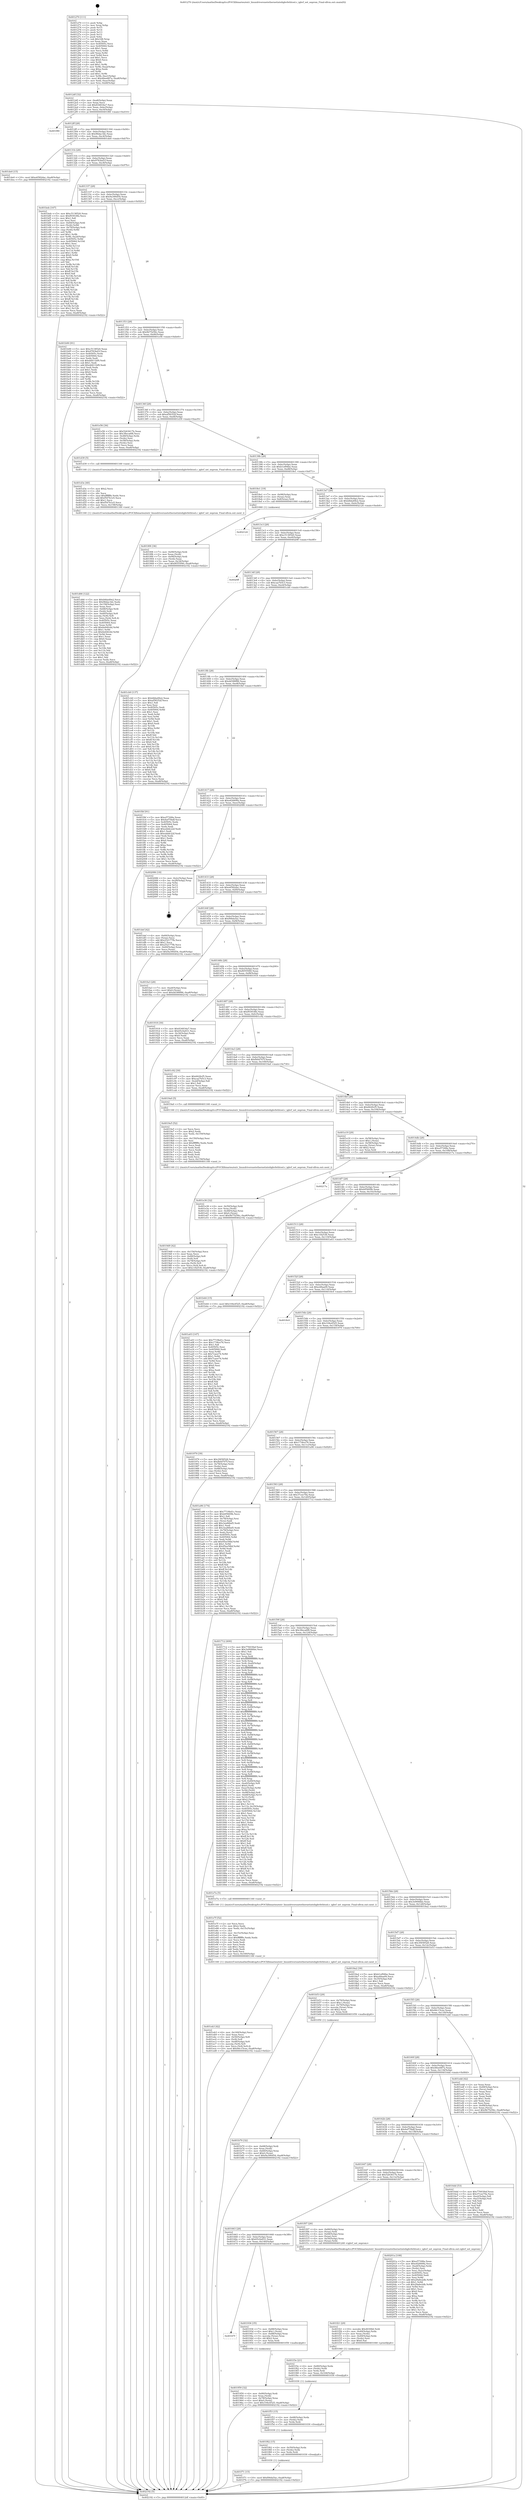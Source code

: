 digraph "0x401270" {
  label = "0x401270 (/mnt/c/Users/mathe/Desktop/tcc/POCII/binaries/extr_linuxdriversnetethernetinteligbvfethtool.c_igbvf_set_eeprom_Final-ollvm.out::main(0))"
  labelloc = "t"
  node[shape=record]

  Entry [label="",width=0.3,height=0.3,shape=circle,fillcolor=black,style=filled]
  "0x4012df" [label="{
     0x4012df [32]\l
     | [instrs]\l
     &nbsp;&nbsp;0x4012df \<+6\>: mov -0xa8(%rbp),%eax\l
     &nbsp;&nbsp;0x4012e5 \<+2\>: mov %eax,%ecx\l
     &nbsp;&nbsp;0x4012e7 \<+6\>: sub $0x834834a7,%ecx\l
     &nbsp;&nbsp;0x4012ed \<+6\>: mov %eax,-0xbc(%rbp)\l
     &nbsp;&nbsp;0x4012f3 \<+6\>: mov %ecx,-0xc0(%rbp)\l
     &nbsp;&nbsp;0x4012f9 \<+6\>: je 0000000000401f80 \<main+0xd10\>\l
  }"]
  "0x401f80" [label="{
     0x401f80\l
  }", style=dashed]
  "0x4012ff" [label="{
     0x4012ff [28]\l
     | [instrs]\l
     &nbsp;&nbsp;0x4012ff \<+5\>: jmp 0000000000401304 \<main+0x94\>\l
     &nbsp;&nbsp;0x401304 \<+6\>: mov -0xbc(%rbp),%eax\l
     &nbsp;&nbsp;0x40130a \<+5\>: sub $0x96dac3dc,%eax\l
     &nbsp;&nbsp;0x40130f \<+6\>: mov %eax,-0xc4(%rbp)\l
     &nbsp;&nbsp;0x401315 \<+6\>: je 0000000000401de0 \<main+0xb70\>\l
  }"]
  Exit [label="",width=0.3,height=0.3,shape=circle,fillcolor=black,style=filled,peripheries=2]
  "0x401de0" [label="{
     0x401de0 [15]\l
     | [instrs]\l
     &nbsp;&nbsp;0x401de0 \<+10\>: movl $0xe6582dac,-0xa8(%rbp)\l
     &nbsp;&nbsp;0x401dea \<+5\>: jmp 0000000000402192 \<main+0xf22\>\l
  }"]
  "0x40131b" [label="{
     0x40131b [28]\l
     | [instrs]\l
     &nbsp;&nbsp;0x40131b \<+5\>: jmp 0000000000401320 \<main+0xb0\>\l
     &nbsp;&nbsp;0x401320 \<+6\>: mov -0xbc(%rbp),%eax\l
     &nbsp;&nbsp;0x401326 \<+5\>: sub $0x9783bd1f,%eax\l
     &nbsp;&nbsp;0x40132b \<+6\>: mov %eax,-0xc8(%rbp)\l
     &nbsp;&nbsp;0x401331 \<+6\>: je 0000000000401beb \<main+0x97b\>\l
  }"]
  "0x401f71" [label="{
     0x401f71 [15]\l
     | [instrs]\l
     &nbsp;&nbsp;0x401f71 \<+10\>: movl $0xf06da5ac,-0xa8(%rbp)\l
     &nbsp;&nbsp;0x401f7b \<+5\>: jmp 0000000000402192 \<main+0xf22\>\l
  }"]
  "0x401beb" [label="{
     0x401beb [167]\l
     | [instrs]\l
     &nbsp;&nbsp;0x401beb \<+5\>: mov $0xc5138520,%eax\l
     &nbsp;&nbsp;0x401bf0 \<+5\>: mov $0xf93918fe,%ecx\l
     &nbsp;&nbsp;0x401bf5 \<+2\>: mov $0x1,%dl\l
     &nbsp;&nbsp;0x401bf7 \<+2\>: xor %esi,%esi\l
     &nbsp;&nbsp;0x401bf9 \<+4\>: mov -0x60(%rbp),%rdi\l
     &nbsp;&nbsp;0x401bfd \<+3\>: mov (%rdi),%r8d\l
     &nbsp;&nbsp;0x401c00 \<+4\>: mov -0x70(%rbp),%rdi\l
     &nbsp;&nbsp;0x401c04 \<+3\>: cmp (%rdi),%r8d\l
     &nbsp;&nbsp;0x401c07 \<+4\>: setl %r9b\l
     &nbsp;&nbsp;0x401c0b \<+4\>: and $0x1,%r9b\l
     &nbsp;&nbsp;0x401c0f \<+4\>: mov %r9b,-0x2d(%rbp)\l
     &nbsp;&nbsp;0x401c13 \<+8\>: mov 0x40505c,%r8d\l
     &nbsp;&nbsp;0x401c1b \<+8\>: mov 0x405064,%r10d\l
     &nbsp;&nbsp;0x401c23 \<+3\>: sub $0x1,%esi\l
     &nbsp;&nbsp;0x401c26 \<+3\>: mov %r8d,%r11d\l
     &nbsp;&nbsp;0x401c29 \<+3\>: add %esi,%r11d\l
     &nbsp;&nbsp;0x401c2c \<+4\>: imul %r11d,%r8d\l
     &nbsp;&nbsp;0x401c30 \<+4\>: and $0x1,%r8d\l
     &nbsp;&nbsp;0x401c34 \<+4\>: cmp $0x0,%r8d\l
     &nbsp;&nbsp;0x401c38 \<+4\>: sete %r9b\l
     &nbsp;&nbsp;0x401c3c \<+4\>: cmp $0xa,%r10d\l
     &nbsp;&nbsp;0x401c40 \<+3\>: setl %bl\l
     &nbsp;&nbsp;0x401c43 \<+3\>: mov %r9b,%r14b\l
     &nbsp;&nbsp;0x401c46 \<+4\>: xor $0xff,%r14b\l
     &nbsp;&nbsp;0x401c4a \<+3\>: mov %bl,%r15b\l
     &nbsp;&nbsp;0x401c4d \<+4\>: xor $0xff,%r15b\l
     &nbsp;&nbsp;0x401c51 \<+3\>: xor $0x0,%dl\l
     &nbsp;&nbsp;0x401c54 \<+3\>: mov %r14b,%r12b\l
     &nbsp;&nbsp;0x401c57 \<+4\>: and $0x0,%r12b\l
     &nbsp;&nbsp;0x401c5b \<+3\>: and %dl,%r9b\l
     &nbsp;&nbsp;0x401c5e \<+3\>: mov %r15b,%r13b\l
     &nbsp;&nbsp;0x401c61 \<+4\>: and $0x0,%r13b\l
     &nbsp;&nbsp;0x401c65 \<+2\>: and %dl,%bl\l
     &nbsp;&nbsp;0x401c67 \<+3\>: or %r9b,%r12b\l
     &nbsp;&nbsp;0x401c6a \<+3\>: or %bl,%r13b\l
     &nbsp;&nbsp;0x401c6d \<+3\>: xor %r13b,%r12b\l
     &nbsp;&nbsp;0x401c70 \<+3\>: or %r15b,%r14b\l
     &nbsp;&nbsp;0x401c73 \<+4\>: xor $0xff,%r14b\l
     &nbsp;&nbsp;0x401c77 \<+3\>: or $0x0,%dl\l
     &nbsp;&nbsp;0x401c7a \<+3\>: and %dl,%r14b\l
     &nbsp;&nbsp;0x401c7d \<+3\>: or %r14b,%r12b\l
     &nbsp;&nbsp;0x401c80 \<+4\>: test $0x1,%r12b\l
     &nbsp;&nbsp;0x401c84 \<+3\>: cmovne %ecx,%eax\l
     &nbsp;&nbsp;0x401c87 \<+6\>: mov %eax,-0xa8(%rbp)\l
     &nbsp;&nbsp;0x401c8d \<+5\>: jmp 0000000000402192 \<main+0xf22\>\l
  }"]
  "0x401337" [label="{
     0x401337 [28]\l
     | [instrs]\l
     &nbsp;&nbsp;0x401337 \<+5\>: jmp 000000000040133c \<main+0xcc\>\l
     &nbsp;&nbsp;0x40133c \<+6\>: mov -0xbc(%rbp),%eax\l
     &nbsp;&nbsp;0x401342 \<+5\>: sub $0x9a390d54,%eax\l
     &nbsp;&nbsp;0x401347 \<+6\>: mov %eax,-0xcc(%rbp)\l
     &nbsp;&nbsp;0x40134d \<+6\>: je 0000000000401b90 \<main+0x920\>\l
  }"]
  "0x401f62" [label="{
     0x401f62 [15]\l
     | [instrs]\l
     &nbsp;&nbsp;0x401f62 \<+4\>: mov -0x50(%rbp),%rdx\l
     &nbsp;&nbsp;0x401f66 \<+3\>: mov (%rdx),%rdx\l
     &nbsp;&nbsp;0x401f69 \<+3\>: mov %rdx,%rdi\l
     &nbsp;&nbsp;0x401f6c \<+5\>: call 0000000000401030 \<free@plt\>\l
     | [calls]\l
     &nbsp;&nbsp;0x401030 \{1\} (unknown)\l
  }"]
  "0x401b90" [label="{
     0x401b90 [91]\l
     | [instrs]\l
     &nbsp;&nbsp;0x401b90 \<+5\>: mov $0xc5138520,%eax\l
     &nbsp;&nbsp;0x401b95 \<+5\>: mov $0x9783bd1f,%ecx\l
     &nbsp;&nbsp;0x401b9a \<+7\>: mov 0x40505c,%edx\l
     &nbsp;&nbsp;0x401ba1 \<+7\>: mov 0x405064,%esi\l
     &nbsp;&nbsp;0x401ba8 \<+2\>: mov %edx,%edi\l
     &nbsp;&nbsp;0x401baa \<+6\>: sub $0xdd411bf9,%edi\l
     &nbsp;&nbsp;0x401bb0 \<+3\>: sub $0x1,%edi\l
     &nbsp;&nbsp;0x401bb3 \<+6\>: add $0xdd411bf9,%edi\l
     &nbsp;&nbsp;0x401bb9 \<+3\>: imul %edi,%edx\l
     &nbsp;&nbsp;0x401bbc \<+3\>: and $0x1,%edx\l
     &nbsp;&nbsp;0x401bbf \<+3\>: cmp $0x0,%edx\l
     &nbsp;&nbsp;0x401bc2 \<+4\>: sete %r8b\l
     &nbsp;&nbsp;0x401bc6 \<+3\>: cmp $0xa,%esi\l
     &nbsp;&nbsp;0x401bc9 \<+4\>: setl %r9b\l
     &nbsp;&nbsp;0x401bcd \<+3\>: mov %r8b,%r10b\l
     &nbsp;&nbsp;0x401bd0 \<+3\>: and %r9b,%r10b\l
     &nbsp;&nbsp;0x401bd3 \<+3\>: xor %r9b,%r8b\l
     &nbsp;&nbsp;0x401bd6 \<+3\>: or %r8b,%r10b\l
     &nbsp;&nbsp;0x401bd9 \<+4\>: test $0x1,%r10b\l
     &nbsp;&nbsp;0x401bdd \<+3\>: cmovne %ecx,%eax\l
     &nbsp;&nbsp;0x401be0 \<+6\>: mov %eax,-0xa8(%rbp)\l
     &nbsp;&nbsp;0x401be6 \<+5\>: jmp 0000000000402192 \<main+0xf22\>\l
  }"]
  "0x401353" [label="{
     0x401353 [28]\l
     | [instrs]\l
     &nbsp;&nbsp;0x401353 \<+5\>: jmp 0000000000401358 \<main+0xe8\>\l
     &nbsp;&nbsp;0x401358 \<+6\>: mov -0xbc(%rbp),%eax\l
     &nbsp;&nbsp;0x40135e \<+5\>: sub $0x9b75256c,%eax\l
     &nbsp;&nbsp;0x401363 \<+6\>: mov %eax,-0xd0(%rbp)\l
     &nbsp;&nbsp;0x401369 \<+6\>: je 0000000000401e56 \<main+0xbe6\>\l
  }"]
  "0x401f53" [label="{
     0x401f53 [15]\l
     | [instrs]\l
     &nbsp;&nbsp;0x401f53 \<+4\>: mov -0x68(%rbp),%rdx\l
     &nbsp;&nbsp;0x401f57 \<+3\>: mov (%rdx),%rdx\l
     &nbsp;&nbsp;0x401f5a \<+3\>: mov %rdx,%rdi\l
     &nbsp;&nbsp;0x401f5d \<+5\>: call 0000000000401030 \<free@plt\>\l
     | [calls]\l
     &nbsp;&nbsp;0x401030 \{1\} (unknown)\l
  }"]
  "0x401e56" [label="{
     0x401e56 [36]\l
     | [instrs]\l
     &nbsp;&nbsp;0x401e56 \<+5\>: mov $0x5263617b,%eax\l
     &nbsp;&nbsp;0x401e5b \<+5\>: mov $0x38eca6f8,%ecx\l
     &nbsp;&nbsp;0x401e60 \<+4\>: mov -0x48(%rbp),%rdx\l
     &nbsp;&nbsp;0x401e64 \<+2\>: mov (%rdx),%esi\l
     &nbsp;&nbsp;0x401e66 \<+4\>: mov -0x58(%rbp),%rdx\l
     &nbsp;&nbsp;0x401e6a \<+2\>: cmp (%rdx),%esi\l
     &nbsp;&nbsp;0x401e6c \<+3\>: cmovl %ecx,%eax\l
     &nbsp;&nbsp;0x401e6f \<+6\>: mov %eax,-0xa8(%rbp)\l
     &nbsp;&nbsp;0x401e75 \<+5\>: jmp 0000000000402192 \<main+0xf22\>\l
  }"]
  "0x40136f" [label="{
     0x40136f [28]\l
     | [instrs]\l
     &nbsp;&nbsp;0x40136f \<+5\>: jmp 0000000000401374 \<main+0x104\>\l
     &nbsp;&nbsp;0x401374 \<+6\>: mov -0xbc(%rbp),%eax\l
     &nbsp;&nbsp;0x40137a \<+5\>: sub $0xaf58352f,%eax\l
     &nbsp;&nbsp;0x40137f \<+6\>: mov %eax,-0xd4(%rbp)\l
     &nbsp;&nbsp;0x401385 \<+6\>: je 0000000000401d39 \<main+0xac9\>\l
  }"]
  "0x401f3e" [label="{
     0x401f3e [21]\l
     | [instrs]\l
     &nbsp;&nbsp;0x401f3e \<+4\>: mov -0x80(%rbp),%rdx\l
     &nbsp;&nbsp;0x401f42 \<+3\>: mov (%rdx),%rdx\l
     &nbsp;&nbsp;0x401f45 \<+3\>: mov %rdx,%rdi\l
     &nbsp;&nbsp;0x401f48 \<+6\>: mov %eax,-0x164(%rbp)\l
     &nbsp;&nbsp;0x401f4e \<+5\>: call 0000000000401030 \<free@plt\>\l
     | [calls]\l
     &nbsp;&nbsp;0x401030 \{1\} (unknown)\l
  }"]
  "0x401d39" [label="{
     0x401d39 [5]\l
     | [instrs]\l
     &nbsp;&nbsp;0x401d39 \<+5\>: call 0000000000401160 \<next_i\>\l
     | [calls]\l
     &nbsp;&nbsp;0x401160 \{1\} (/mnt/c/Users/mathe/Desktop/tcc/POCII/binaries/extr_linuxdriversnetethernetinteligbvfethtool.c_igbvf_set_eeprom_Final-ollvm.out::next_i)\l
  }"]
  "0x40138b" [label="{
     0x40138b [28]\l
     | [instrs]\l
     &nbsp;&nbsp;0x40138b \<+5\>: jmp 0000000000401390 \<main+0x120\>\l
     &nbsp;&nbsp;0x401390 \<+6\>: mov -0xbc(%rbp),%eax\l
     &nbsp;&nbsp;0x401396 \<+5\>: sub $0xb1ef94be,%eax\l
     &nbsp;&nbsp;0x40139b \<+6\>: mov %eax,-0xd8(%rbp)\l
     &nbsp;&nbsp;0x4013a1 \<+6\>: je 00000000004018e1 \<main+0x671\>\l
  }"]
  "0x401f21" [label="{
     0x401f21 [29]\l
     | [instrs]\l
     &nbsp;&nbsp;0x401f21 \<+10\>: movabs $0x4030b6,%rdi\l
     &nbsp;&nbsp;0x401f2b \<+4\>: mov -0x40(%rbp),%rdx\l
     &nbsp;&nbsp;0x401f2f \<+2\>: mov %eax,(%rdx)\l
     &nbsp;&nbsp;0x401f31 \<+4\>: mov -0x40(%rbp),%rdx\l
     &nbsp;&nbsp;0x401f35 \<+2\>: mov (%rdx),%esi\l
     &nbsp;&nbsp;0x401f37 \<+2\>: mov $0x0,%al\l
     &nbsp;&nbsp;0x401f39 \<+5\>: call 0000000000401040 \<printf@plt\>\l
     | [calls]\l
     &nbsp;&nbsp;0x401040 \{1\} (unknown)\l
  }"]
  "0x4018e1" [label="{
     0x4018e1 [19]\l
     | [instrs]\l
     &nbsp;&nbsp;0x4018e1 \<+7\>: mov -0x98(%rbp),%rax\l
     &nbsp;&nbsp;0x4018e8 \<+3\>: mov (%rax),%rax\l
     &nbsp;&nbsp;0x4018eb \<+4\>: mov 0x8(%rax),%rdi\l
     &nbsp;&nbsp;0x4018ef \<+5\>: call 0000000000401060 \<atoi@plt\>\l
     | [calls]\l
     &nbsp;&nbsp;0x401060 \{1\} (unknown)\l
  }"]
  "0x4013a7" [label="{
     0x4013a7 [28]\l
     | [instrs]\l
     &nbsp;&nbsp;0x4013a7 \<+5\>: jmp 00000000004013ac \<main+0x13c\>\l
     &nbsp;&nbsp;0x4013ac \<+6\>: mov -0xbc(%rbp),%eax\l
     &nbsp;&nbsp;0x4013b2 \<+5\>: sub $0xb8da49e2,%eax\l
     &nbsp;&nbsp;0x4013b7 \<+6\>: mov %eax,-0xdc(%rbp)\l
     &nbsp;&nbsp;0x4013bd \<+6\>: je 0000000000402124 \<main+0xeb4\>\l
  }"]
  "0x401eb3" [label="{
     0x401eb3 [42]\l
     | [instrs]\l
     &nbsp;&nbsp;0x401eb3 \<+6\>: mov -0x160(%rbp),%ecx\l
     &nbsp;&nbsp;0x401eb9 \<+3\>: imul %eax,%ecx\l
     &nbsp;&nbsp;0x401ebc \<+4\>: mov -0x50(%rbp),%r8\l
     &nbsp;&nbsp;0x401ec0 \<+3\>: mov (%r8),%r8\l
     &nbsp;&nbsp;0x401ec3 \<+4\>: mov -0x48(%rbp),%r9\l
     &nbsp;&nbsp;0x401ec7 \<+3\>: movslq (%r9),%r9\l
     &nbsp;&nbsp;0x401eca \<+4\>: mov %ecx,(%r8,%r9,4)\l
     &nbsp;&nbsp;0x401ece \<+10\>: movl $0x46c15cee,-0xa8(%rbp)\l
     &nbsp;&nbsp;0x401ed8 \<+5\>: jmp 0000000000402192 \<main+0xf22\>\l
  }"]
  "0x402124" [label="{
     0x402124\l
  }", style=dashed]
  "0x4013c3" [label="{
     0x4013c3 [28]\l
     | [instrs]\l
     &nbsp;&nbsp;0x4013c3 \<+5\>: jmp 00000000004013c8 \<main+0x158\>\l
     &nbsp;&nbsp;0x4013c8 \<+6\>: mov -0xbc(%rbp),%eax\l
     &nbsp;&nbsp;0x4013ce \<+5\>: sub $0xc5138520,%eax\l
     &nbsp;&nbsp;0x4013d3 \<+6\>: mov %eax,-0xe0(%rbp)\l
     &nbsp;&nbsp;0x4013d9 \<+6\>: je 00000000004020ff \<main+0xe8f\>\l
  }"]
  "0x401e7f" [label="{
     0x401e7f [52]\l
     | [instrs]\l
     &nbsp;&nbsp;0x401e7f \<+2\>: xor %ecx,%ecx\l
     &nbsp;&nbsp;0x401e81 \<+5\>: mov $0x2,%edx\l
     &nbsp;&nbsp;0x401e86 \<+6\>: mov %edx,-0x15c(%rbp)\l
     &nbsp;&nbsp;0x401e8c \<+1\>: cltd\l
     &nbsp;&nbsp;0x401e8d \<+6\>: mov -0x15c(%rbp),%esi\l
     &nbsp;&nbsp;0x401e93 \<+2\>: idiv %esi\l
     &nbsp;&nbsp;0x401e95 \<+6\>: imul $0xfffffffe,%edx,%edx\l
     &nbsp;&nbsp;0x401e9b \<+2\>: mov %ecx,%edi\l
     &nbsp;&nbsp;0x401e9d \<+2\>: sub %edx,%edi\l
     &nbsp;&nbsp;0x401e9f \<+2\>: mov %ecx,%edx\l
     &nbsp;&nbsp;0x401ea1 \<+3\>: sub $0x1,%edx\l
     &nbsp;&nbsp;0x401ea4 \<+2\>: add %edx,%edi\l
     &nbsp;&nbsp;0x401ea6 \<+2\>: sub %edi,%ecx\l
     &nbsp;&nbsp;0x401ea8 \<+6\>: mov %ecx,-0x160(%rbp)\l
     &nbsp;&nbsp;0x401eae \<+5\>: call 0000000000401160 \<next_i\>\l
     | [calls]\l
     &nbsp;&nbsp;0x401160 \{1\} (/mnt/c/Users/mathe/Desktop/tcc/POCII/binaries/extr_linuxdriversnetethernetinteligbvfethtool.c_igbvf_set_eeprom_Final-ollvm.out::next_i)\l
  }"]
  "0x4020ff" [label="{
     0x4020ff\l
  }", style=dashed]
  "0x4013df" [label="{
     0x4013df [28]\l
     | [instrs]\l
     &nbsp;&nbsp;0x4013df \<+5\>: jmp 00000000004013e4 \<main+0x174\>\l
     &nbsp;&nbsp;0x4013e4 \<+6\>: mov -0xbc(%rbp),%eax\l
     &nbsp;&nbsp;0x4013ea \<+5\>: sub $0xcaa7b5c3,%eax\l
     &nbsp;&nbsp;0x4013ef \<+6\>: mov %eax,-0xe4(%rbp)\l
     &nbsp;&nbsp;0x4013f5 \<+6\>: je 0000000000401cb0 \<main+0xa40\>\l
  }"]
  "0x401e36" [label="{
     0x401e36 [32]\l
     | [instrs]\l
     &nbsp;&nbsp;0x401e36 \<+4\>: mov -0x50(%rbp),%rdi\l
     &nbsp;&nbsp;0x401e3a \<+3\>: mov %rax,(%rdi)\l
     &nbsp;&nbsp;0x401e3d \<+4\>: mov -0x48(%rbp),%rax\l
     &nbsp;&nbsp;0x401e41 \<+6\>: movl $0x0,(%rax)\l
     &nbsp;&nbsp;0x401e47 \<+10\>: movl $0x9b75256c,-0xa8(%rbp)\l
     &nbsp;&nbsp;0x401e51 \<+5\>: jmp 0000000000402192 \<main+0xf22\>\l
  }"]
  "0x401cb0" [label="{
     0x401cb0 [137]\l
     | [instrs]\l
     &nbsp;&nbsp;0x401cb0 \<+5\>: mov $0xb8da49e2,%eax\l
     &nbsp;&nbsp;0x401cb5 \<+5\>: mov $0xaf58352f,%ecx\l
     &nbsp;&nbsp;0x401cba \<+2\>: mov $0x1,%dl\l
     &nbsp;&nbsp;0x401cbc \<+2\>: xor %esi,%esi\l
     &nbsp;&nbsp;0x401cbe \<+7\>: mov 0x40505c,%edi\l
     &nbsp;&nbsp;0x401cc5 \<+8\>: mov 0x405064,%r8d\l
     &nbsp;&nbsp;0x401ccd \<+3\>: sub $0x1,%esi\l
     &nbsp;&nbsp;0x401cd0 \<+3\>: mov %edi,%r9d\l
     &nbsp;&nbsp;0x401cd3 \<+3\>: add %esi,%r9d\l
     &nbsp;&nbsp;0x401cd6 \<+4\>: imul %r9d,%edi\l
     &nbsp;&nbsp;0x401cda \<+3\>: and $0x1,%edi\l
     &nbsp;&nbsp;0x401cdd \<+3\>: cmp $0x0,%edi\l
     &nbsp;&nbsp;0x401ce0 \<+4\>: sete %r10b\l
     &nbsp;&nbsp;0x401ce4 \<+4\>: cmp $0xa,%r8d\l
     &nbsp;&nbsp;0x401ce8 \<+4\>: setl %r11b\l
     &nbsp;&nbsp;0x401cec \<+3\>: mov %r10b,%bl\l
     &nbsp;&nbsp;0x401cef \<+3\>: xor $0xff,%bl\l
     &nbsp;&nbsp;0x401cf2 \<+3\>: mov %r11b,%r14b\l
     &nbsp;&nbsp;0x401cf5 \<+4\>: xor $0xff,%r14b\l
     &nbsp;&nbsp;0x401cf9 \<+3\>: xor $0x0,%dl\l
     &nbsp;&nbsp;0x401cfc \<+3\>: mov %bl,%r15b\l
     &nbsp;&nbsp;0x401cff \<+4\>: and $0x0,%r15b\l
     &nbsp;&nbsp;0x401d03 \<+3\>: and %dl,%r10b\l
     &nbsp;&nbsp;0x401d06 \<+3\>: mov %r14b,%r12b\l
     &nbsp;&nbsp;0x401d09 \<+4\>: and $0x0,%r12b\l
     &nbsp;&nbsp;0x401d0d \<+3\>: and %dl,%r11b\l
     &nbsp;&nbsp;0x401d10 \<+3\>: or %r10b,%r15b\l
     &nbsp;&nbsp;0x401d13 \<+3\>: or %r11b,%r12b\l
     &nbsp;&nbsp;0x401d16 \<+3\>: xor %r12b,%r15b\l
     &nbsp;&nbsp;0x401d19 \<+3\>: or %r14b,%bl\l
     &nbsp;&nbsp;0x401d1c \<+3\>: xor $0xff,%bl\l
     &nbsp;&nbsp;0x401d1f \<+3\>: or $0x0,%dl\l
     &nbsp;&nbsp;0x401d22 \<+2\>: and %dl,%bl\l
     &nbsp;&nbsp;0x401d24 \<+3\>: or %bl,%r15b\l
     &nbsp;&nbsp;0x401d27 \<+4\>: test $0x1,%r15b\l
     &nbsp;&nbsp;0x401d2b \<+3\>: cmovne %ecx,%eax\l
     &nbsp;&nbsp;0x401d2e \<+6\>: mov %eax,-0xa8(%rbp)\l
     &nbsp;&nbsp;0x401d34 \<+5\>: jmp 0000000000402192 \<main+0xf22\>\l
  }"]
  "0x4013fb" [label="{
     0x4013fb [28]\l
     | [instrs]\l
     &nbsp;&nbsp;0x4013fb \<+5\>: jmp 0000000000401400 \<main+0x190\>\l
     &nbsp;&nbsp;0x401400 \<+6\>: mov -0xbc(%rbp),%eax\l
     &nbsp;&nbsp;0x401406 \<+5\>: sub $0xdd388f86,%eax\l
     &nbsp;&nbsp;0x40140b \<+6\>: mov %eax,-0xe8(%rbp)\l
     &nbsp;&nbsp;0x401411 \<+6\>: je 0000000000401fbf \<main+0xd4f\>\l
  }"]
  "0x401d66" [label="{
     0x401d66 [122]\l
     | [instrs]\l
     &nbsp;&nbsp;0x401d66 \<+5\>: mov $0xb8da49e2,%ecx\l
     &nbsp;&nbsp;0x401d6b \<+5\>: mov $0x96dac3dc,%edx\l
     &nbsp;&nbsp;0x401d70 \<+6\>: mov -0x158(%rbp),%esi\l
     &nbsp;&nbsp;0x401d76 \<+3\>: imul %eax,%esi\l
     &nbsp;&nbsp;0x401d79 \<+4\>: mov -0x68(%rbp),%rdi\l
     &nbsp;&nbsp;0x401d7d \<+3\>: mov (%rdi),%rdi\l
     &nbsp;&nbsp;0x401d80 \<+4\>: mov -0x60(%rbp),%r8\l
     &nbsp;&nbsp;0x401d84 \<+3\>: movslq (%r8),%r8\l
     &nbsp;&nbsp;0x401d87 \<+4\>: mov %esi,(%rdi,%r8,4)\l
     &nbsp;&nbsp;0x401d8b \<+7\>: mov 0x40505c,%eax\l
     &nbsp;&nbsp;0x401d92 \<+7\>: mov 0x405064,%esi\l
     &nbsp;&nbsp;0x401d99 \<+3\>: mov %eax,%r9d\l
     &nbsp;&nbsp;0x401d9c \<+7\>: add $0x6e64fc6d,%r9d\l
     &nbsp;&nbsp;0x401da3 \<+4\>: sub $0x1,%r9d\l
     &nbsp;&nbsp;0x401da7 \<+7\>: sub $0x6e64fc6d,%r9d\l
     &nbsp;&nbsp;0x401dae \<+4\>: imul %r9d,%eax\l
     &nbsp;&nbsp;0x401db2 \<+3\>: and $0x1,%eax\l
     &nbsp;&nbsp;0x401db5 \<+3\>: cmp $0x0,%eax\l
     &nbsp;&nbsp;0x401db8 \<+4\>: sete %r10b\l
     &nbsp;&nbsp;0x401dbc \<+3\>: cmp $0xa,%esi\l
     &nbsp;&nbsp;0x401dbf \<+4\>: setl %r11b\l
     &nbsp;&nbsp;0x401dc3 \<+3\>: mov %r10b,%bl\l
     &nbsp;&nbsp;0x401dc6 \<+3\>: and %r11b,%bl\l
     &nbsp;&nbsp;0x401dc9 \<+3\>: xor %r11b,%r10b\l
     &nbsp;&nbsp;0x401dcc \<+3\>: or %r10b,%bl\l
     &nbsp;&nbsp;0x401dcf \<+3\>: test $0x1,%bl\l
     &nbsp;&nbsp;0x401dd2 \<+3\>: cmovne %edx,%ecx\l
     &nbsp;&nbsp;0x401dd5 \<+6\>: mov %ecx,-0xa8(%rbp)\l
     &nbsp;&nbsp;0x401ddb \<+5\>: jmp 0000000000402192 \<main+0xf22\>\l
  }"]
  "0x401fbf" [label="{
     0x401fbf [91]\l
     | [instrs]\l
     &nbsp;&nbsp;0x401fbf \<+5\>: mov $0xa57308a,%eax\l
     &nbsp;&nbsp;0x401fc4 \<+5\>: mov $0x4ef75bdf,%ecx\l
     &nbsp;&nbsp;0x401fc9 \<+7\>: mov 0x40505c,%edx\l
     &nbsp;&nbsp;0x401fd0 \<+7\>: mov 0x405064,%esi\l
     &nbsp;&nbsp;0x401fd7 \<+2\>: mov %edx,%edi\l
     &nbsp;&nbsp;0x401fd9 \<+6\>: add $0xedddc22f,%edi\l
     &nbsp;&nbsp;0x401fdf \<+3\>: sub $0x1,%edi\l
     &nbsp;&nbsp;0x401fe2 \<+6\>: sub $0xedddc22f,%edi\l
     &nbsp;&nbsp;0x401fe8 \<+3\>: imul %edi,%edx\l
     &nbsp;&nbsp;0x401feb \<+3\>: and $0x1,%edx\l
     &nbsp;&nbsp;0x401fee \<+3\>: cmp $0x0,%edx\l
     &nbsp;&nbsp;0x401ff1 \<+4\>: sete %r8b\l
     &nbsp;&nbsp;0x401ff5 \<+3\>: cmp $0xa,%esi\l
     &nbsp;&nbsp;0x401ff8 \<+4\>: setl %r9b\l
     &nbsp;&nbsp;0x401ffc \<+3\>: mov %r8b,%r10b\l
     &nbsp;&nbsp;0x401fff \<+3\>: and %r9b,%r10b\l
     &nbsp;&nbsp;0x402002 \<+3\>: xor %r9b,%r8b\l
     &nbsp;&nbsp;0x402005 \<+3\>: or %r8b,%r10b\l
     &nbsp;&nbsp;0x402008 \<+4\>: test $0x1,%r10b\l
     &nbsp;&nbsp;0x40200c \<+3\>: cmovne %ecx,%eax\l
     &nbsp;&nbsp;0x40200f \<+6\>: mov %eax,-0xa8(%rbp)\l
     &nbsp;&nbsp;0x402015 \<+5\>: jmp 0000000000402192 \<main+0xf22\>\l
  }"]
  "0x401417" [label="{
     0x401417 [28]\l
     | [instrs]\l
     &nbsp;&nbsp;0x401417 \<+5\>: jmp 000000000040141c \<main+0x1ac\>\l
     &nbsp;&nbsp;0x40141c \<+6\>: mov -0xbc(%rbp),%eax\l
     &nbsp;&nbsp;0x401422 \<+5\>: sub $0xe62669fa,%eax\l
     &nbsp;&nbsp;0x401427 \<+6\>: mov %eax,-0xec(%rbp)\l
     &nbsp;&nbsp;0x40142d \<+6\>: je 0000000000402086 \<main+0xe16\>\l
  }"]
  "0x401d3e" [label="{
     0x401d3e [40]\l
     | [instrs]\l
     &nbsp;&nbsp;0x401d3e \<+5\>: mov $0x2,%ecx\l
     &nbsp;&nbsp;0x401d43 \<+1\>: cltd\l
     &nbsp;&nbsp;0x401d44 \<+2\>: idiv %ecx\l
     &nbsp;&nbsp;0x401d46 \<+6\>: imul $0xfffffffe,%edx,%ecx\l
     &nbsp;&nbsp;0x401d4c \<+6\>: add $0xf547b1e5,%ecx\l
     &nbsp;&nbsp;0x401d52 \<+3\>: add $0x1,%ecx\l
     &nbsp;&nbsp;0x401d55 \<+6\>: sub $0xf547b1e5,%ecx\l
     &nbsp;&nbsp;0x401d5b \<+6\>: mov %ecx,-0x158(%rbp)\l
     &nbsp;&nbsp;0x401d61 \<+5\>: call 0000000000401160 \<next_i\>\l
     | [calls]\l
     &nbsp;&nbsp;0x401160 \{1\} (/mnt/c/Users/mathe/Desktop/tcc/POCII/binaries/extr_linuxdriversnetethernetinteligbvfethtool.c_igbvf_set_eeprom_Final-ollvm.out::next_i)\l
  }"]
  "0x402086" [label="{
     0x402086 [18]\l
     | [instrs]\l
     &nbsp;&nbsp;0x402086 \<+3\>: mov -0x2c(%rbp),%eax\l
     &nbsp;&nbsp;0x402089 \<+4\>: lea -0x28(%rbp),%rsp\l
     &nbsp;&nbsp;0x40208d \<+1\>: pop %rbx\l
     &nbsp;&nbsp;0x40208e \<+2\>: pop %r12\l
     &nbsp;&nbsp;0x402090 \<+2\>: pop %r13\l
     &nbsp;&nbsp;0x402092 \<+2\>: pop %r14\l
     &nbsp;&nbsp;0x402094 \<+2\>: pop %r15\l
     &nbsp;&nbsp;0x402096 \<+1\>: pop %rbp\l
     &nbsp;&nbsp;0x402097 \<+1\>: ret\l
  }"]
  "0x401433" [label="{
     0x401433 [28]\l
     | [instrs]\l
     &nbsp;&nbsp;0x401433 \<+5\>: jmp 0000000000401438 \<main+0x1c8\>\l
     &nbsp;&nbsp;0x401438 \<+6\>: mov -0xbc(%rbp),%eax\l
     &nbsp;&nbsp;0x40143e \<+5\>: sub $0xe6582dac,%eax\l
     &nbsp;&nbsp;0x401443 \<+6\>: mov %eax,-0xf0(%rbp)\l
     &nbsp;&nbsp;0x401449 \<+6\>: je 0000000000401def \<main+0xb7f\>\l
  }"]
  "0x401b70" [label="{
     0x401b70 [32]\l
     | [instrs]\l
     &nbsp;&nbsp;0x401b70 \<+4\>: mov -0x68(%rbp),%rdi\l
     &nbsp;&nbsp;0x401b74 \<+3\>: mov %rax,(%rdi)\l
     &nbsp;&nbsp;0x401b77 \<+4\>: mov -0x60(%rbp),%rax\l
     &nbsp;&nbsp;0x401b7b \<+6\>: movl $0x0,(%rax)\l
     &nbsp;&nbsp;0x401b81 \<+10\>: movl $0x9a390d54,-0xa8(%rbp)\l
     &nbsp;&nbsp;0x401b8b \<+5\>: jmp 0000000000402192 \<main+0xf22\>\l
  }"]
  "0x401def" [label="{
     0x401def [42]\l
     | [instrs]\l
     &nbsp;&nbsp;0x401def \<+4\>: mov -0x60(%rbp),%rax\l
     &nbsp;&nbsp;0x401df3 \<+2\>: mov (%rax),%ecx\l
     &nbsp;&nbsp;0x401df5 \<+6\>: add $0x252177fb,%ecx\l
     &nbsp;&nbsp;0x401dfb \<+3\>: add $0x1,%ecx\l
     &nbsp;&nbsp;0x401dfe \<+6\>: sub $0x252177fb,%ecx\l
     &nbsp;&nbsp;0x401e04 \<+4\>: mov -0x60(%rbp),%rax\l
     &nbsp;&nbsp;0x401e08 \<+2\>: mov %ecx,(%rax)\l
     &nbsp;&nbsp;0x401e0a \<+10\>: movl $0x9a390d54,-0xa8(%rbp)\l
     &nbsp;&nbsp;0x401e14 \<+5\>: jmp 0000000000402192 \<main+0xf22\>\l
  }"]
  "0x40144f" [label="{
     0x40144f [28]\l
     | [instrs]\l
     &nbsp;&nbsp;0x40144f \<+5\>: jmp 0000000000401454 \<main+0x1e4\>\l
     &nbsp;&nbsp;0x401454 \<+6\>: mov -0xbc(%rbp),%eax\l
     &nbsp;&nbsp;0x40145a \<+5\>: sub $0xf06da5ac,%eax\l
     &nbsp;&nbsp;0x40145f \<+6\>: mov %eax,-0xf4(%rbp)\l
     &nbsp;&nbsp;0x401465 \<+6\>: je 0000000000401fa3 \<main+0xd33\>\l
  }"]
  "0x4019d9" [label="{
     0x4019d9 [42]\l
     | [instrs]\l
     &nbsp;&nbsp;0x4019d9 \<+6\>: mov -0x154(%rbp),%ecx\l
     &nbsp;&nbsp;0x4019df \<+3\>: imul %eax,%ecx\l
     &nbsp;&nbsp;0x4019e2 \<+4\>: mov -0x80(%rbp),%r8\l
     &nbsp;&nbsp;0x4019e6 \<+3\>: mov (%r8),%r8\l
     &nbsp;&nbsp;0x4019e9 \<+4\>: mov -0x78(%rbp),%r9\l
     &nbsp;&nbsp;0x4019ed \<+3\>: movslq (%r9),%r9\l
     &nbsp;&nbsp;0x4019f0 \<+4\>: mov %ecx,(%r8,%r9,4)\l
     &nbsp;&nbsp;0x4019f4 \<+10\>: movl $0xc182536,-0xa8(%rbp)\l
     &nbsp;&nbsp;0x4019fe \<+5\>: jmp 0000000000402192 \<main+0xf22\>\l
  }"]
  "0x401fa3" [label="{
     0x401fa3 [28]\l
     | [instrs]\l
     &nbsp;&nbsp;0x401fa3 \<+7\>: mov -0xa0(%rbp),%rax\l
     &nbsp;&nbsp;0x401faa \<+6\>: movl $0x0,(%rax)\l
     &nbsp;&nbsp;0x401fb0 \<+10\>: movl $0xdd388f86,-0xa8(%rbp)\l
     &nbsp;&nbsp;0x401fba \<+5\>: jmp 0000000000402192 \<main+0xf22\>\l
  }"]
  "0x40146b" [label="{
     0x40146b [28]\l
     | [instrs]\l
     &nbsp;&nbsp;0x40146b \<+5\>: jmp 0000000000401470 \<main+0x200\>\l
     &nbsp;&nbsp;0x401470 \<+6\>: mov -0xbc(%rbp),%eax\l
     &nbsp;&nbsp;0x401476 \<+5\>: sub $0xf6555f40,%eax\l
     &nbsp;&nbsp;0x40147b \<+6\>: mov %eax,-0xf8(%rbp)\l
     &nbsp;&nbsp;0x401481 \<+6\>: je 0000000000401918 \<main+0x6a8\>\l
  }"]
  "0x4019a5" [label="{
     0x4019a5 [52]\l
     | [instrs]\l
     &nbsp;&nbsp;0x4019a5 \<+2\>: xor %ecx,%ecx\l
     &nbsp;&nbsp;0x4019a7 \<+5\>: mov $0x2,%edx\l
     &nbsp;&nbsp;0x4019ac \<+6\>: mov %edx,-0x150(%rbp)\l
     &nbsp;&nbsp;0x4019b2 \<+1\>: cltd\l
     &nbsp;&nbsp;0x4019b3 \<+6\>: mov -0x150(%rbp),%esi\l
     &nbsp;&nbsp;0x4019b9 \<+2\>: idiv %esi\l
     &nbsp;&nbsp;0x4019bb \<+6\>: imul $0xfffffffe,%edx,%edx\l
     &nbsp;&nbsp;0x4019c1 \<+2\>: mov %ecx,%edi\l
     &nbsp;&nbsp;0x4019c3 \<+2\>: sub %edx,%edi\l
     &nbsp;&nbsp;0x4019c5 \<+2\>: mov %ecx,%edx\l
     &nbsp;&nbsp;0x4019c7 \<+3\>: sub $0x1,%edx\l
     &nbsp;&nbsp;0x4019ca \<+2\>: add %edx,%edi\l
     &nbsp;&nbsp;0x4019cc \<+2\>: sub %edi,%ecx\l
     &nbsp;&nbsp;0x4019ce \<+6\>: mov %ecx,-0x154(%rbp)\l
     &nbsp;&nbsp;0x4019d4 \<+5\>: call 0000000000401160 \<next_i\>\l
     | [calls]\l
     &nbsp;&nbsp;0x401160 \{1\} (/mnt/c/Users/mathe/Desktop/tcc/POCII/binaries/extr_linuxdriversnetethernetinteligbvfethtool.c_igbvf_set_eeprom_Final-ollvm.out::next_i)\l
  }"]
  "0x401918" [label="{
     0x401918 [30]\l
     | [instrs]\l
     &nbsp;&nbsp;0x401918 \<+5\>: mov $0x834834a7,%eax\l
     &nbsp;&nbsp;0x40191d \<+5\>: mov $0x65c0a931,%ecx\l
     &nbsp;&nbsp;0x401922 \<+3\>: mov -0x34(%rbp),%edx\l
     &nbsp;&nbsp;0x401925 \<+3\>: cmp $0x0,%edx\l
     &nbsp;&nbsp;0x401928 \<+3\>: cmove %ecx,%eax\l
     &nbsp;&nbsp;0x40192b \<+6\>: mov %eax,-0xa8(%rbp)\l
     &nbsp;&nbsp;0x401931 \<+5\>: jmp 0000000000402192 \<main+0xf22\>\l
  }"]
  "0x401487" [label="{
     0x401487 [28]\l
     | [instrs]\l
     &nbsp;&nbsp;0x401487 \<+5\>: jmp 000000000040148c \<main+0x21c\>\l
     &nbsp;&nbsp;0x40148c \<+6\>: mov -0xbc(%rbp),%eax\l
     &nbsp;&nbsp;0x401492 \<+5\>: sub $0xf93918fe,%eax\l
     &nbsp;&nbsp;0x401497 \<+6\>: mov %eax,-0xfc(%rbp)\l
     &nbsp;&nbsp;0x40149d \<+6\>: je 0000000000401c92 \<main+0xa22\>\l
  }"]
  "0x401959" [label="{
     0x401959 [32]\l
     | [instrs]\l
     &nbsp;&nbsp;0x401959 \<+4\>: mov -0x80(%rbp),%rdi\l
     &nbsp;&nbsp;0x40195d \<+3\>: mov %rax,(%rdi)\l
     &nbsp;&nbsp;0x401960 \<+4\>: mov -0x78(%rbp),%rax\l
     &nbsp;&nbsp;0x401964 \<+6\>: movl $0x0,(%rax)\l
     &nbsp;&nbsp;0x40196a \<+10\>: movl $0x104e4525,-0xa8(%rbp)\l
     &nbsp;&nbsp;0x401974 \<+5\>: jmp 0000000000402192 \<main+0xf22\>\l
  }"]
  "0x401c92" [label="{
     0x401c92 [30]\l
     | [instrs]\l
     &nbsp;&nbsp;0x401c92 \<+5\>: mov $0x6629cf5,%eax\l
     &nbsp;&nbsp;0x401c97 \<+5\>: mov $0xcaa7b5c3,%ecx\l
     &nbsp;&nbsp;0x401c9c \<+3\>: mov -0x2d(%rbp),%dl\l
     &nbsp;&nbsp;0x401c9f \<+3\>: test $0x1,%dl\l
     &nbsp;&nbsp;0x401ca2 \<+3\>: cmovne %ecx,%eax\l
     &nbsp;&nbsp;0x401ca5 \<+6\>: mov %eax,-0xa8(%rbp)\l
     &nbsp;&nbsp;0x401cab \<+5\>: jmp 0000000000402192 \<main+0xf22\>\l
  }"]
  "0x4014a3" [label="{
     0x4014a3 [28]\l
     | [instrs]\l
     &nbsp;&nbsp;0x4014a3 \<+5\>: jmp 00000000004014a8 \<main+0x238\>\l
     &nbsp;&nbsp;0x4014a8 \<+6\>: mov -0xbc(%rbp),%eax\l
     &nbsp;&nbsp;0x4014ae \<+5\>: sub $0xfb0d707f,%eax\l
     &nbsp;&nbsp;0x4014b3 \<+6\>: mov %eax,-0x100(%rbp)\l
     &nbsp;&nbsp;0x4014b9 \<+6\>: je 00000000004019a0 \<main+0x730\>\l
  }"]
  "0x40167f" [label="{
     0x40167f\l
  }", style=dashed]
  "0x4019a0" [label="{
     0x4019a0 [5]\l
     | [instrs]\l
     &nbsp;&nbsp;0x4019a0 \<+5\>: call 0000000000401160 \<next_i\>\l
     | [calls]\l
     &nbsp;&nbsp;0x401160 \{1\} (/mnt/c/Users/mathe/Desktop/tcc/POCII/binaries/extr_linuxdriversnetethernetinteligbvfethtool.c_igbvf_set_eeprom_Final-ollvm.out::next_i)\l
  }"]
  "0x4014bf" [label="{
     0x4014bf [28]\l
     | [instrs]\l
     &nbsp;&nbsp;0x4014bf \<+5\>: jmp 00000000004014c4 \<main+0x254\>\l
     &nbsp;&nbsp;0x4014c4 \<+6\>: mov -0xbc(%rbp),%eax\l
     &nbsp;&nbsp;0x4014ca \<+5\>: sub $0x6629cf5,%eax\l
     &nbsp;&nbsp;0x4014cf \<+6\>: mov %eax,-0x104(%rbp)\l
     &nbsp;&nbsp;0x4014d5 \<+6\>: je 0000000000401e19 \<main+0xba9\>\l
  }"]
  "0x401936" [label="{
     0x401936 [35]\l
     | [instrs]\l
     &nbsp;&nbsp;0x401936 \<+7\>: mov -0x88(%rbp),%rax\l
     &nbsp;&nbsp;0x40193d \<+6\>: movl $0x1,(%rax)\l
     &nbsp;&nbsp;0x401943 \<+7\>: mov -0x88(%rbp),%rax\l
     &nbsp;&nbsp;0x40194a \<+3\>: movslq (%rax),%rax\l
     &nbsp;&nbsp;0x40194d \<+4\>: shl $0x2,%rax\l
     &nbsp;&nbsp;0x401951 \<+3\>: mov %rax,%rdi\l
     &nbsp;&nbsp;0x401954 \<+5\>: call 0000000000401050 \<malloc@plt\>\l
     | [calls]\l
     &nbsp;&nbsp;0x401050 \{1\} (unknown)\l
  }"]
  "0x401e19" [label="{
     0x401e19 [29]\l
     | [instrs]\l
     &nbsp;&nbsp;0x401e19 \<+4\>: mov -0x58(%rbp),%rax\l
     &nbsp;&nbsp;0x401e1d \<+6\>: movl $0x1,(%rax)\l
     &nbsp;&nbsp;0x401e23 \<+4\>: mov -0x58(%rbp),%rax\l
     &nbsp;&nbsp;0x401e27 \<+3\>: movslq (%rax),%rax\l
     &nbsp;&nbsp;0x401e2a \<+4\>: shl $0x2,%rax\l
     &nbsp;&nbsp;0x401e2e \<+3\>: mov %rax,%rdi\l
     &nbsp;&nbsp;0x401e31 \<+5\>: call 0000000000401050 \<malloc@plt\>\l
     | [calls]\l
     &nbsp;&nbsp;0x401050 \{1\} (unknown)\l
  }"]
  "0x4014db" [label="{
     0x4014db [28]\l
     | [instrs]\l
     &nbsp;&nbsp;0x4014db \<+5\>: jmp 00000000004014e0 \<main+0x270\>\l
     &nbsp;&nbsp;0x4014e0 \<+6\>: mov -0xbc(%rbp),%eax\l
     &nbsp;&nbsp;0x4014e6 \<+5\>: sub $0xa57308a,%eax\l
     &nbsp;&nbsp;0x4014eb \<+6\>: mov %eax,-0x108(%rbp)\l
     &nbsp;&nbsp;0x4014f1 \<+6\>: je 000000000040217a \<main+0xf0a\>\l
  }"]
  "0x401663" [label="{
     0x401663 [28]\l
     | [instrs]\l
     &nbsp;&nbsp;0x401663 \<+5\>: jmp 0000000000401668 \<main+0x3f8\>\l
     &nbsp;&nbsp;0x401668 \<+6\>: mov -0xbc(%rbp),%eax\l
     &nbsp;&nbsp;0x40166e \<+5\>: sub $0x65c0a931,%eax\l
     &nbsp;&nbsp;0x401673 \<+6\>: mov %eax,-0x140(%rbp)\l
     &nbsp;&nbsp;0x401679 \<+6\>: je 0000000000401936 \<main+0x6c6\>\l
  }"]
  "0x40217a" [label="{
     0x40217a\l
  }", style=dashed]
  "0x4014f7" [label="{
     0x4014f7 [28]\l
     | [instrs]\l
     &nbsp;&nbsp;0x4014f7 \<+5\>: jmp 00000000004014fc \<main+0x28c\>\l
     &nbsp;&nbsp;0x4014fc \<+6\>: mov -0xbc(%rbp),%eax\l
     &nbsp;&nbsp;0x401502 \<+5\>: sub $0xb95609b,%eax\l
     &nbsp;&nbsp;0x401507 \<+6\>: mov %eax,-0x10c(%rbp)\l
     &nbsp;&nbsp;0x40150d \<+6\>: je 0000000000401b44 \<main+0x8d4\>\l
  }"]
  "0x401f07" [label="{
     0x401f07 [26]\l
     | [instrs]\l
     &nbsp;&nbsp;0x401f07 \<+4\>: mov -0x80(%rbp),%rax\l
     &nbsp;&nbsp;0x401f0b \<+3\>: mov (%rax),%rdi\l
     &nbsp;&nbsp;0x401f0e \<+4\>: mov -0x68(%rbp),%rax\l
     &nbsp;&nbsp;0x401f12 \<+3\>: mov (%rax),%rsi\l
     &nbsp;&nbsp;0x401f15 \<+4\>: mov -0x50(%rbp),%rax\l
     &nbsp;&nbsp;0x401f19 \<+3\>: mov (%rax),%rdx\l
     &nbsp;&nbsp;0x401f1c \<+5\>: call 0000000000401240 \<igbvf_set_eeprom\>\l
     | [calls]\l
     &nbsp;&nbsp;0x401240 \{1\} (/mnt/c/Users/mathe/Desktop/tcc/POCII/binaries/extr_linuxdriversnetethernetinteligbvfethtool.c_igbvf_set_eeprom_Final-ollvm.out::igbvf_set_eeprom)\l
  }"]
  "0x401b44" [label="{
     0x401b44 [15]\l
     | [instrs]\l
     &nbsp;&nbsp;0x401b44 \<+10\>: movl $0x104e4525,-0xa8(%rbp)\l
     &nbsp;&nbsp;0x401b4e \<+5\>: jmp 0000000000402192 \<main+0xf22\>\l
  }"]
  "0x401513" [label="{
     0x401513 [28]\l
     | [instrs]\l
     &nbsp;&nbsp;0x401513 \<+5\>: jmp 0000000000401518 \<main+0x2a8\>\l
     &nbsp;&nbsp;0x401518 \<+6\>: mov -0xbc(%rbp),%eax\l
     &nbsp;&nbsp;0x40151e \<+5\>: sub $0xc182536,%eax\l
     &nbsp;&nbsp;0x401523 \<+6\>: mov %eax,-0x110(%rbp)\l
     &nbsp;&nbsp;0x401529 \<+6\>: je 0000000000401a03 \<main+0x793\>\l
  }"]
  "0x401647" [label="{
     0x401647 [28]\l
     | [instrs]\l
     &nbsp;&nbsp;0x401647 \<+5\>: jmp 000000000040164c \<main+0x3dc\>\l
     &nbsp;&nbsp;0x40164c \<+6\>: mov -0xbc(%rbp),%eax\l
     &nbsp;&nbsp;0x401652 \<+5\>: sub $0x5263617b,%eax\l
     &nbsp;&nbsp;0x401657 \<+6\>: mov %eax,-0x13c(%rbp)\l
     &nbsp;&nbsp;0x40165d \<+6\>: je 0000000000401f07 \<main+0xc97\>\l
  }"]
  "0x401a03" [label="{
     0x401a03 [147]\l
     | [instrs]\l
     &nbsp;&nbsp;0x401a03 \<+5\>: mov $0x7719bd1c,%eax\l
     &nbsp;&nbsp;0x401a08 \<+5\>: mov $0x1738ce76,%ecx\l
     &nbsp;&nbsp;0x401a0d \<+2\>: mov $0x1,%dl\l
     &nbsp;&nbsp;0x401a0f \<+7\>: mov 0x40505c,%esi\l
     &nbsp;&nbsp;0x401a16 \<+7\>: mov 0x405064,%edi\l
     &nbsp;&nbsp;0x401a1d \<+3\>: mov %esi,%r8d\l
     &nbsp;&nbsp;0x401a20 \<+7\>: sub $0x7caee74,%r8d\l
     &nbsp;&nbsp;0x401a27 \<+4\>: sub $0x1,%r8d\l
     &nbsp;&nbsp;0x401a2b \<+7\>: add $0x7caee74,%r8d\l
     &nbsp;&nbsp;0x401a32 \<+4\>: imul %r8d,%esi\l
     &nbsp;&nbsp;0x401a36 \<+3\>: and $0x1,%esi\l
     &nbsp;&nbsp;0x401a39 \<+3\>: cmp $0x0,%esi\l
     &nbsp;&nbsp;0x401a3c \<+4\>: sete %r9b\l
     &nbsp;&nbsp;0x401a40 \<+3\>: cmp $0xa,%edi\l
     &nbsp;&nbsp;0x401a43 \<+4\>: setl %r10b\l
     &nbsp;&nbsp;0x401a47 \<+3\>: mov %r9b,%r11b\l
     &nbsp;&nbsp;0x401a4a \<+4\>: xor $0xff,%r11b\l
     &nbsp;&nbsp;0x401a4e \<+3\>: mov %r10b,%bl\l
     &nbsp;&nbsp;0x401a51 \<+3\>: xor $0xff,%bl\l
     &nbsp;&nbsp;0x401a54 \<+3\>: xor $0x1,%dl\l
     &nbsp;&nbsp;0x401a57 \<+3\>: mov %r11b,%r14b\l
     &nbsp;&nbsp;0x401a5a \<+4\>: and $0xff,%r14b\l
     &nbsp;&nbsp;0x401a5e \<+3\>: and %dl,%r9b\l
     &nbsp;&nbsp;0x401a61 \<+3\>: mov %bl,%r15b\l
     &nbsp;&nbsp;0x401a64 \<+4\>: and $0xff,%r15b\l
     &nbsp;&nbsp;0x401a68 \<+3\>: and %dl,%r10b\l
     &nbsp;&nbsp;0x401a6b \<+3\>: or %r9b,%r14b\l
     &nbsp;&nbsp;0x401a6e \<+3\>: or %r10b,%r15b\l
     &nbsp;&nbsp;0x401a71 \<+3\>: xor %r15b,%r14b\l
     &nbsp;&nbsp;0x401a74 \<+3\>: or %bl,%r11b\l
     &nbsp;&nbsp;0x401a77 \<+4\>: xor $0xff,%r11b\l
     &nbsp;&nbsp;0x401a7b \<+3\>: or $0x1,%dl\l
     &nbsp;&nbsp;0x401a7e \<+3\>: and %dl,%r11b\l
     &nbsp;&nbsp;0x401a81 \<+3\>: or %r11b,%r14b\l
     &nbsp;&nbsp;0x401a84 \<+4\>: test $0x1,%r14b\l
     &nbsp;&nbsp;0x401a88 \<+3\>: cmovne %ecx,%eax\l
     &nbsp;&nbsp;0x401a8b \<+6\>: mov %eax,-0xa8(%rbp)\l
     &nbsp;&nbsp;0x401a91 \<+5\>: jmp 0000000000402192 \<main+0xf22\>\l
  }"]
  "0x40152f" [label="{
     0x40152f [28]\l
     | [instrs]\l
     &nbsp;&nbsp;0x40152f \<+5\>: jmp 0000000000401534 \<main+0x2c4\>\l
     &nbsp;&nbsp;0x401534 \<+6\>: mov -0xbc(%rbp),%eax\l
     &nbsp;&nbsp;0x40153a \<+5\>: sub $0xe48aa09,%eax\l
     &nbsp;&nbsp;0x40153f \<+6\>: mov %eax,-0x114(%rbp)\l
     &nbsp;&nbsp;0x401545 \<+6\>: je 00000000004018c0 \<main+0x650\>\l
  }"]
  "0x40201a" [label="{
     0x40201a [108]\l
     | [instrs]\l
     &nbsp;&nbsp;0x40201a \<+5\>: mov $0xa57308a,%eax\l
     &nbsp;&nbsp;0x40201f \<+5\>: mov $0xe62669fa,%ecx\l
     &nbsp;&nbsp;0x402024 \<+7\>: mov -0xa0(%rbp),%rdx\l
     &nbsp;&nbsp;0x40202b \<+2\>: mov (%rdx),%esi\l
     &nbsp;&nbsp;0x40202d \<+3\>: mov %esi,-0x2c(%rbp)\l
     &nbsp;&nbsp;0x402030 \<+7\>: mov 0x40505c,%esi\l
     &nbsp;&nbsp;0x402037 \<+7\>: mov 0x405064,%edi\l
     &nbsp;&nbsp;0x40203e \<+3\>: mov %esi,%r8d\l
     &nbsp;&nbsp;0x402041 \<+7\>: add $0x29a6e2db,%r8d\l
     &nbsp;&nbsp;0x402048 \<+4\>: sub $0x1,%r8d\l
     &nbsp;&nbsp;0x40204c \<+7\>: sub $0x29a6e2db,%r8d\l
     &nbsp;&nbsp;0x402053 \<+4\>: imul %r8d,%esi\l
     &nbsp;&nbsp;0x402057 \<+3\>: and $0x1,%esi\l
     &nbsp;&nbsp;0x40205a \<+3\>: cmp $0x0,%esi\l
     &nbsp;&nbsp;0x40205d \<+4\>: sete %r9b\l
     &nbsp;&nbsp;0x402061 \<+3\>: cmp $0xa,%edi\l
     &nbsp;&nbsp;0x402064 \<+4\>: setl %r10b\l
     &nbsp;&nbsp;0x402068 \<+3\>: mov %r9b,%r11b\l
     &nbsp;&nbsp;0x40206b \<+3\>: and %r10b,%r11b\l
     &nbsp;&nbsp;0x40206e \<+3\>: xor %r10b,%r9b\l
     &nbsp;&nbsp;0x402071 \<+3\>: or %r9b,%r11b\l
     &nbsp;&nbsp;0x402074 \<+4\>: test $0x1,%r11b\l
     &nbsp;&nbsp;0x402078 \<+3\>: cmovne %ecx,%eax\l
     &nbsp;&nbsp;0x40207b \<+6\>: mov %eax,-0xa8(%rbp)\l
     &nbsp;&nbsp;0x402081 \<+5\>: jmp 0000000000402192 \<main+0xf22\>\l
  }"]
  "0x4018c0" [label="{
     0x4018c0\l
  }", style=dashed]
  "0x40154b" [label="{
     0x40154b [28]\l
     | [instrs]\l
     &nbsp;&nbsp;0x40154b \<+5\>: jmp 0000000000401550 \<main+0x2e0\>\l
     &nbsp;&nbsp;0x401550 \<+6\>: mov -0xbc(%rbp),%eax\l
     &nbsp;&nbsp;0x401556 \<+5\>: sub $0x104e4525,%eax\l
     &nbsp;&nbsp;0x40155b \<+6\>: mov %eax,-0x118(%rbp)\l
     &nbsp;&nbsp;0x401561 \<+6\>: je 0000000000401979 \<main+0x709\>\l
  }"]
  "0x4018f4" [label="{
     0x4018f4 [36]\l
     | [instrs]\l
     &nbsp;&nbsp;0x4018f4 \<+7\>: mov -0x90(%rbp),%rdi\l
     &nbsp;&nbsp;0x4018fb \<+2\>: mov %eax,(%rdi)\l
     &nbsp;&nbsp;0x4018fd \<+7\>: mov -0x90(%rbp),%rdi\l
     &nbsp;&nbsp;0x401904 \<+2\>: mov (%rdi),%eax\l
     &nbsp;&nbsp;0x401906 \<+3\>: mov %eax,-0x34(%rbp)\l
     &nbsp;&nbsp;0x401909 \<+10\>: movl $0xf6555f40,-0xa8(%rbp)\l
     &nbsp;&nbsp;0x401913 \<+5\>: jmp 0000000000402192 \<main+0xf22\>\l
  }"]
  "0x401979" [label="{
     0x401979 [39]\l
     | [instrs]\l
     &nbsp;&nbsp;0x401979 \<+5\>: mov $0x3f458528,%eax\l
     &nbsp;&nbsp;0x40197e \<+5\>: mov $0xfb0d707f,%ecx\l
     &nbsp;&nbsp;0x401983 \<+4\>: mov -0x78(%rbp),%rdx\l
     &nbsp;&nbsp;0x401987 \<+2\>: mov (%rdx),%esi\l
     &nbsp;&nbsp;0x401989 \<+7\>: mov -0x88(%rbp),%rdx\l
     &nbsp;&nbsp;0x401990 \<+2\>: cmp (%rdx),%esi\l
     &nbsp;&nbsp;0x401992 \<+3\>: cmovl %ecx,%eax\l
     &nbsp;&nbsp;0x401995 \<+6\>: mov %eax,-0xa8(%rbp)\l
     &nbsp;&nbsp;0x40199b \<+5\>: jmp 0000000000402192 \<main+0xf22\>\l
  }"]
  "0x401567" [label="{
     0x401567 [28]\l
     | [instrs]\l
     &nbsp;&nbsp;0x401567 \<+5\>: jmp 000000000040156c \<main+0x2fc\>\l
     &nbsp;&nbsp;0x40156c \<+6\>: mov -0xbc(%rbp),%eax\l
     &nbsp;&nbsp;0x401572 \<+5\>: sub $0x1738ce76,%eax\l
     &nbsp;&nbsp;0x401577 \<+6\>: mov %eax,-0x11c(%rbp)\l
     &nbsp;&nbsp;0x40157d \<+6\>: je 0000000000401a96 \<main+0x826\>\l
  }"]
  "0x401270" [label="{
     0x401270 [111]\l
     | [instrs]\l
     &nbsp;&nbsp;0x401270 \<+1\>: push %rbp\l
     &nbsp;&nbsp;0x401271 \<+3\>: mov %rsp,%rbp\l
     &nbsp;&nbsp;0x401274 \<+2\>: push %r15\l
     &nbsp;&nbsp;0x401276 \<+2\>: push %r14\l
     &nbsp;&nbsp;0x401278 \<+2\>: push %r13\l
     &nbsp;&nbsp;0x40127a \<+2\>: push %r12\l
     &nbsp;&nbsp;0x40127c \<+1\>: push %rbx\l
     &nbsp;&nbsp;0x40127d \<+7\>: sub $0x168,%rsp\l
     &nbsp;&nbsp;0x401284 \<+2\>: xor %eax,%eax\l
     &nbsp;&nbsp;0x401286 \<+7\>: mov 0x40505c,%ecx\l
     &nbsp;&nbsp;0x40128d \<+7\>: mov 0x405064,%edx\l
     &nbsp;&nbsp;0x401294 \<+3\>: sub $0x1,%eax\l
     &nbsp;&nbsp;0x401297 \<+3\>: mov %ecx,%r8d\l
     &nbsp;&nbsp;0x40129a \<+3\>: add %eax,%r8d\l
     &nbsp;&nbsp;0x40129d \<+4\>: imul %r8d,%ecx\l
     &nbsp;&nbsp;0x4012a1 \<+3\>: and $0x1,%ecx\l
     &nbsp;&nbsp;0x4012a4 \<+3\>: cmp $0x0,%ecx\l
     &nbsp;&nbsp;0x4012a7 \<+4\>: sete %r9b\l
     &nbsp;&nbsp;0x4012ab \<+4\>: and $0x1,%r9b\l
     &nbsp;&nbsp;0x4012af \<+7\>: mov %r9b,-0xa2(%rbp)\l
     &nbsp;&nbsp;0x4012b6 \<+3\>: cmp $0xa,%edx\l
     &nbsp;&nbsp;0x4012b9 \<+4\>: setl %r9b\l
     &nbsp;&nbsp;0x4012bd \<+4\>: and $0x1,%r9b\l
     &nbsp;&nbsp;0x4012c1 \<+7\>: mov %r9b,-0xa1(%rbp)\l
     &nbsp;&nbsp;0x4012c8 \<+10\>: movl $0x48ee687a,-0xa8(%rbp)\l
     &nbsp;&nbsp;0x4012d2 \<+6\>: mov %edi,-0xac(%rbp)\l
     &nbsp;&nbsp;0x4012d8 \<+7\>: mov %rsi,-0xb8(%rbp)\l
  }"]
  "0x401a96" [label="{
     0x401a96 [174]\l
     | [instrs]\l
     &nbsp;&nbsp;0x401a96 \<+5\>: mov $0x7719bd1c,%eax\l
     &nbsp;&nbsp;0x401a9b \<+5\>: mov $0xb95609b,%ecx\l
     &nbsp;&nbsp;0x401aa0 \<+2\>: mov $0x1,%dl\l
     &nbsp;&nbsp;0x401aa2 \<+4\>: mov -0x78(%rbp),%rsi\l
     &nbsp;&nbsp;0x401aa6 \<+2\>: mov (%rsi),%edi\l
     &nbsp;&nbsp;0x401aa8 \<+6\>: add $0x3ea86bd5,%edi\l
     &nbsp;&nbsp;0x401aae \<+3\>: add $0x1,%edi\l
     &nbsp;&nbsp;0x401ab1 \<+6\>: sub $0x3ea86bd5,%edi\l
     &nbsp;&nbsp;0x401ab7 \<+4\>: mov -0x78(%rbp),%rsi\l
     &nbsp;&nbsp;0x401abb \<+2\>: mov %edi,(%rsi)\l
     &nbsp;&nbsp;0x401abd \<+7\>: mov 0x40505c,%edi\l
     &nbsp;&nbsp;0x401ac4 \<+8\>: mov 0x405064,%r8d\l
     &nbsp;&nbsp;0x401acc \<+3\>: mov %edi,%r9d\l
     &nbsp;&nbsp;0x401acf \<+7\>: add $0x95ee58bf,%r9d\l
     &nbsp;&nbsp;0x401ad6 \<+4\>: sub $0x1,%r9d\l
     &nbsp;&nbsp;0x401ada \<+7\>: sub $0x95ee58bf,%r9d\l
     &nbsp;&nbsp;0x401ae1 \<+4\>: imul %r9d,%edi\l
     &nbsp;&nbsp;0x401ae5 \<+3\>: and $0x1,%edi\l
     &nbsp;&nbsp;0x401ae8 \<+3\>: cmp $0x0,%edi\l
     &nbsp;&nbsp;0x401aeb \<+4\>: sete %r10b\l
     &nbsp;&nbsp;0x401aef \<+4\>: cmp $0xa,%r8d\l
     &nbsp;&nbsp;0x401af3 \<+4\>: setl %r11b\l
     &nbsp;&nbsp;0x401af7 \<+3\>: mov %r10b,%bl\l
     &nbsp;&nbsp;0x401afa \<+3\>: xor $0xff,%bl\l
     &nbsp;&nbsp;0x401afd \<+3\>: mov %r11b,%r14b\l
     &nbsp;&nbsp;0x401b00 \<+4\>: xor $0xff,%r14b\l
     &nbsp;&nbsp;0x401b04 \<+3\>: xor $0x0,%dl\l
     &nbsp;&nbsp;0x401b07 \<+3\>: mov %bl,%r15b\l
     &nbsp;&nbsp;0x401b0a \<+4\>: and $0x0,%r15b\l
     &nbsp;&nbsp;0x401b0e \<+3\>: and %dl,%r10b\l
     &nbsp;&nbsp;0x401b11 \<+3\>: mov %r14b,%r12b\l
     &nbsp;&nbsp;0x401b14 \<+4\>: and $0x0,%r12b\l
     &nbsp;&nbsp;0x401b18 \<+3\>: and %dl,%r11b\l
     &nbsp;&nbsp;0x401b1b \<+3\>: or %r10b,%r15b\l
     &nbsp;&nbsp;0x401b1e \<+3\>: or %r11b,%r12b\l
     &nbsp;&nbsp;0x401b21 \<+3\>: xor %r12b,%r15b\l
     &nbsp;&nbsp;0x401b24 \<+3\>: or %r14b,%bl\l
     &nbsp;&nbsp;0x401b27 \<+3\>: xor $0xff,%bl\l
     &nbsp;&nbsp;0x401b2a \<+3\>: or $0x0,%dl\l
     &nbsp;&nbsp;0x401b2d \<+2\>: and %dl,%bl\l
     &nbsp;&nbsp;0x401b2f \<+3\>: or %bl,%r15b\l
     &nbsp;&nbsp;0x401b32 \<+4\>: test $0x1,%r15b\l
     &nbsp;&nbsp;0x401b36 \<+3\>: cmovne %ecx,%eax\l
     &nbsp;&nbsp;0x401b39 \<+6\>: mov %eax,-0xa8(%rbp)\l
     &nbsp;&nbsp;0x401b3f \<+5\>: jmp 0000000000402192 \<main+0xf22\>\l
  }"]
  "0x401583" [label="{
     0x401583 [28]\l
     | [instrs]\l
     &nbsp;&nbsp;0x401583 \<+5\>: jmp 0000000000401588 \<main+0x318\>\l
     &nbsp;&nbsp;0x401588 \<+6\>: mov -0xbc(%rbp),%eax\l
     &nbsp;&nbsp;0x40158e \<+5\>: sub $0x37cee79a,%eax\l
     &nbsp;&nbsp;0x401593 \<+6\>: mov %eax,-0x120(%rbp)\l
     &nbsp;&nbsp;0x401599 \<+6\>: je 0000000000401712 \<main+0x4a2\>\l
  }"]
  "0x402192" [label="{
     0x402192 [5]\l
     | [instrs]\l
     &nbsp;&nbsp;0x402192 \<+5\>: jmp 00000000004012df \<main+0x6f\>\l
  }"]
  "0x401712" [label="{
     0x401712 [400]\l
     | [instrs]\l
     &nbsp;&nbsp;0x401712 \<+5\>: mov $0x776039af,%eax\l
     &nbsp;&nbsp;0x401717 \<+5\>: mov $0x3e9946be,%ecx\l
     &nbsp;&nbsp;0x40171c \<+2\>: mov $0x1,%dl\l
     &nbsp;&nbsp;0x40171e \<+2\>: xor %esi,%esi\l
     &nbsp;&nbsp;0x401720 \<+3\>: mov %rsp,%rdi\l
     &nbsp;&nbsp;0x401723 \<+4\>: add $0xfffffffffffffff0,%rdi\l
     &nbsp;&nbsp;0x401727 \<+3\>: mov %rdi,%rsp\l
     &nbsp;&nbsp;0x40172a \<+7\>: mov %rdi,-0xa0(%rbp)\l
     &nbsp;&nbsp;0x401731 \<+3\>: mov %rsp,%rdi\l
     &nbsp;&nbsp;0x401734 \<+4\>: add $0xfffffffffffffff0,%rdi\l
     &nbsp;&nbsp;0x401738 \<+3\>: mov %rdi,%rsp\l
     &nbsp;&nbsp;0x40173b \<+3\>: mov %rsp,%r8\l
     &nbsp;&nbsp;0x40173e \<+4\>: add $0xfffffffffffffff0,%r8\l
     &nbsp;&nbsp;0x401742 \<+3\>: mov %r8,%rsp\l
     &nbsp;&nbsp;0x401745 \<+7\>: mov %r8,-0x98(%rbp)\l
     &nbsp;&nbsp;0x40174c \<+3\>: mov %rsp,%r8\l
     &nbsp;&nbsp;0x40174f \<+4\>: add $0xfffffffffffffff0,%r8\l
     &nbsp;&nbsp;0x401753 \<+3\>: mov %r8,%rsp\l
     &nbsp;&nbsp;0x401756 \<+7\>: mov %r8,-0x90(%rbp)\l
     &nbsp;&nbsp;0x40175d \<+3\>: mov %rsp,%r8\l
     &nbsp;&nbsp;0x401760 \<+4\>: add $0xfffffffffffffff0,%r8\l
     &nbsp;&nbsp;0x401764 \<+3\>: mov %r8,%rsp\l
     &nbsp;&nbsp;0x401767 \<+7\>: mov %r8,-0x88(%rbp)\l
     &nbsp;&nbsp;0x40176e \<+3\>: mov %rsp,%r8\l
     &nbsp;&nbsp;0x401771 \<+4\>: add $0xfffffffffffffff0,%r8\l
     &nbsp;&nbsp;0x401775 \<+3\>: mov %r8,%rsp\l
     &nbsp;&nbsp;0x401778 \<+4\>: mov %r8,-0x80(%rbp)\l
     &nbsp;&nbsp;0x40177c \<+3\>: mov %rsp,%r8\l
     &nbsp;&nbsp;0x40177f \<+4\>: add $0xfffffffffffffff0,%r8\l
     &nbsp;&nbsp;0x401783 \<+3\>: mov %r8,%rsp\l
     &nbsp;&nbsp;0x401786 \<+4\>: mov %r8,-0x78(%rbp)\l
     &nbsp;&nbsp;0x40178a \<+3\>: mov %rsp,%r8\l
     &nbsp;&nbsp;0x40178d \<+4\>: add $0xfffffffffffffff0,%r8\l
     &nbsp;&nbsp;0x401791 \<+3\>: mov %r8,%rsp\l
     &nbsp;&nbsp;0x401794 \<+4\>: mov %r8,-0x70(%rbp)\l
     &nbsp;&nbsp;0x401798 \<+3\>: mov %rsp,%r8\l
     &nbsp;&nbsp;0x40179b \<+4\>: add $0xfffffffffffffff0,%r8\l
     &nbsp;&nbsp;0x40179f \<+3\>: mov %r8,%rsp\l
     &nbsp;&nbsp;0x4017a2 \<+4\>: mov %r8,-0x68(%rbp)\l
     &nbsp;&nbsp;0x4017a6 \<+3\>: mov %rsp,%r8\l
     &nbsp;&nbsp;0x4017a9 \<+4\>: add $0xfffffffffffffff0,%r8\l
     &nbsp;&nbsp;0x4017ad \<+3\>: mov %r8,%rsp\l
     &nbsp;&nbsp;0x4017b0 \<+4\>: mov %r8,-0x60(%rbp)\l
     &nbsp;&nbsp;0x4017b4 \<+3\>: mov %rsp,%r8\l
     &nbsp;&nbsp;0x4017b7 \<+4\>: add $0xfffffffffffffff0,%r8\l
     &nbsp;&nbsp;0x4017bb \<+3\>: mov %r8,%rsp\l
     &nbsp;&nbsp;0x4017be \<+4\>: mov %r8,-0x58(%rbp)\l
     &nbsp;&nbsp;0x4017c2 \<+3\>: mov %rsp,%r8\l
     &nbsp;&nbsp;0x4017c5 \<+4\>: add $0xfffffffffffffff0,%r8\l
     &nbsp;&nbsp;0x4017c9 \<+3\>: mov %r8,%rsp\l
     &nbsp;&nbsp;0x4017cc \<+4\>: mov %r8,-0x50(%rbp)\l
     &nbsp;&nbsp;0x4017d0 \<+3\>: mov %rsp,%r8\l
     &nbsp;&nbsp;0x4017d3 \<+4\>: add $0xfffffffffffffff0,%r8\l
     &nbsp;&nbsp;0x4017d7 \<+3\>: mov %r8,%rsp\l
     &nbsp;&nbsp;0x4017da \<+4\>: mov %r8,-0x48(%rbp)\l
     &nbsp;&nbsp;0x4017de \<+3\>: mov %rsp,%r8\l
     &nbsp;&nbsp;0x4017e1 \<+4\>: add $0xfffffffffffffff0,%r8\l
     &nbsp;&nbsp;0x4017e5 \<+3\>: mov %r8,%rsp\l
     &nbsp;&nbsp;0x4017e8 \<+4\>: mov %r8,-0x40(%rbp)\l
     &nbsp;&nbsp;0x4017ec \<+7\>: mov -0xa0(%rbp),%r8\l
     &nbsp;&nbsp;0x4017f3 \<+7\>: movl $0x0,(%r8)\l
     &nbsp;&nbsp;0x4017fa \<+7\>: mov -0xac(%rbp),%r9d\l
     &nbsp;&nbsp;0x401801 \<+3\>: mov %r9d,(%rdi)\l
     &nbsp;&nbsp;0x401804 \<+7\>: mov -0x98(%rbp),%r8\l
     &nbsp;&nbsp;0x40180b \<+7\>: mov -0xb8(%rbp),%r10\l
     &nbsp;&nbsp;0x401812 \<+3\>: mov %r10,(%r8)\l
     &nbsp;&nbsp;0x401815 \<+3\>: cmpl $0x2,(%rdi)\l
     &nbsp;&nbsp;0x401818 \<+4\>: setne %r11b\l
     &nbsp;&nbsp;0x40181c \<+4\>: and $0x1,%r11b\l
     &nbsp;&nbsp;0x401820 \<+4\>: mov %r11b,-0x35(%rbp)\l
     &nbsp;&nbsp;0x401824 \<+7\>: mov 0x40505c,%ebx\l
     &nbsp;&nbsp;0x40182b \<+8\>: mov 0x405064,%r14d\l
     &nbsp;&nbsp;0x401833 \<+3\>: sub $0x1,%esi\l
     &nbsp;&nbsp;0x401836 \<+3\>: mov %ebx,%r15d\l
     &nbsp;&nbsp;0x401839 \<+3\>: add %esi,%r15d\l
     &nbsp;&nbsp;0x40183c \<+4\>: imul %r15d,%ebx\l
     &nbsp;&nbsp;0x401840 \<+3\>: and $0x1,%ebx\l
     &nbsp;&nbsp;0x401843 \<+3\>: cmp $0x0,%ebx\l
     &nbsp;&nbsp;0x401846 \<+4\>: sete %r11b\l
     &nbsp;&nbsp;0x40184a \<+4\>: cmp $0xa,%r14d\l
     &nbsp;&nbsp;0x40184e \<+4\>: setl %r12b\l
     &nbsp;&nbsp;0x401852 \<+3\>: mov %r11b,%r13b\l
     &nbsp;&nbsp;0x401855 \<+4\>: xor $0xff,%r13b\l
     &nbsp;&nbsp;0x401859 \<+3\>: mov %r12b,%sil\l
     &nbsp;&nbsp;0x40185c \<+4\>: xor $0xff,%sil\l
     &nbsp;&nbsp;0x401860 \<+3\>: xor $0x1,%dl\l
     &nbsp;&nbsp;0x401863 \<+3\>: mov %r13b,%dil\l
     &nbsp;&nbsp;0x401866 \<+4\>: and $0xff,%dil\l
     &nbsp;&nbsp;0x40186a \<+3\>: and %dl,%r11b\l
     &nbsp;&nbsp;0x40186d \<+3\>: mov %sil,%r8b\l
     &nbsp;&nbsp;0x401870 \<+4\>: and $0xff,%r8b\l
     &nbsp;&nbsp;0x401874 \<+3\>: and %dl,%r12b\l
     &nbsp;&nbsp;0x401877 \<+3\>: or %r11b,%dil\l
     &nbsp;&nbsp;0x40187a \<+3\>: or %r12b,%r8b\l
     &nbsp;&nbsp;0x40187d \<+3\>: xor %r8b,%dil\l
     &nbsp;&nbsp;0x401880 \<+3\>: or %sil,%r13b\l
     &nbsp;&nbsp;0x401883 \<+4\>: xor $0xff,%r13b\l
     &nbsp;&nbsp;0x401887 \<+3\>: or $0x1,%dl\l
     &nbsp;&nbsp;0x40188a \<+3\>: and %dl,%r13b\l
     &nbsp;&nbsp;0x40188d \<+3\>: or %r13b,%dil\l
     &nbsp;&nbsp;0x401890 \<+4\>: test $0x1,%dil\l
     &nbsp;&nbsp;0x401894 \<+3\>: cmovne %ecx,%eax\l
     &nbsp;&nbsp;0x401897 \<+6\>: mov %eax,-0xa8(%rbp)\l
     &nbsp;&nbsp;0x40189d \<+5\>: jmp 0000000000402192 \<main+0xf22\>\l
  }"]
  "0x40159f" [label="{
     0x40159f [28]\l
     | [instrs]\l
     &nbsp;&nbsp;0x40159f \<+5\>: jmp 00000000004015a4 \<main+0x334\>\l
     &nbsp;&nbsp;0x4015a4 \<+6\>: mov -0xbc(%rbp),%eax\l
     &nbsp;&nbsp;0x4015aa \<+5\>: sub $0x38eca6f8,%eax\l
     &nbsp;&nbsp;0x4015af \<+6\>: mov %eax,-0x124(%rbp)\l
     &nbsp;&nbsp;0x4015b5 \<+6\>: je 0000000000401e7a \<main+0xc0a\>\l
  }"]
  "0x40162b" [label="{
     0x40162b [28]\l
     | [instrs]\l
     &nbsp;&nbsp;0x40162b \<+5\>: jmp 0000000000401630 \<main+0x3c0\>\l
     &nbsp;&nbsp;0x401630 \<+6\>: mov -0xbc(%rbp),%eax\l
     &nbsp;&nbsp;0x401636 \<+5\>: sub $0x4ef75bdf,%eax\l
     &nbsp;&nbsp;0x40163b \<+6\>: mov %eax,-0x138(%rbp)\l
     &nbsp;&nbsp;0x401641 \<+6\>: je 000000000040201a \<main+0xdaa\>\l
  }"]
  "0x401e7a" [label="{
     0x401e7a [5]\l
     | [instrs]\l
     &nbsp;&nbsp;0x401e7a \<+5\>: call 0000000000401160 \<next_i\>\l
     | [calls]\l
     &nbsp;&nbsp;0x401160 \{1\} (/mnt/c/Users/mathe/Desktop/tcc/POCII/binaries/extr_linuxdriversnetethernetinteligbvfethtool.c_igbvf_set_eeprom_Final-ollvm.out::next_i)\l
  }"]
  "0x4015bb" [label="{
     0x4015bb [28]\l
     | [instrs]\l
     &nbsp;&nbsp;0x4015bb \<+5\>: jmp 00000000004015c0 \<main+0x350\>\l
     &nbsp;&nbsp;0x4015c0 \<+6\>: mov -0xbc(%rbp),%eax\l
     &nbsp;&nbsp;0x4015c6 \<+5\>: sub $0x3e9946be,%eax\l
     &nbsp;&nbsp;0x4015cb \<+6\>: mov %eax,-0x128(%rbp)\l
     &nbsp;&nbsp;0x4015d1 \<+6\>: je 00000000004018a2 \<main+0x632\>\l
  }"]
  "0x4016dd" [label="{
     0x4016dd [53]\l
     | [instrs]\l
     &nbsp;&nbsp;0x4016dd \<+5\>: mov $0x776039af,%eax\l
     &nbsp;&nbsp;0x4016e2 \<+5\>: mov $0x37cee79a,%ecx\l
     &nbsp;&nbsp;0x4016e7 \<+6\>: mov -0xa2(%rbp),%dl\l
     &nbsp;&nbsp;0x4016ed \<+7\>: mov -0xa1(%rbp),%sil\l
     &nbsp;&nbsp;0x4016f4 \<+3\>: mov %dl,%dil\l
     &nbsp;&nbsp;0x4016f7 \<+3\>: and %sil,%dil\l
     &nbsp;&nbsp;0x4016fa \<+3\>: xor %sil,%dl\l
     &nbsp;&nbsp;0x4016fd \<+3\>: or %dl,%dil\l
     &nbsp;&nbsp;0x401700 \<+4\>: test $0x1,%dil\l
     &nbsp;&nbsp;0x401704 \<+3\>: cmovne %ecx,%eax\l
     &nbsp;&nbsp;0x401707 \<+6\>: mov %eax,-0xa8(%rbp)\l
     &nbsp;&nbsp;0x40170d \<+5\>: jmp 0000000000402192 \<main+0xf22\>\l
  }"]
  "0x4018a2" [label="{
     0x4018a2 [30]\l
     | [instrs]\l
     &nbsp;&nbsp;0x4018a2 \<+5\>: mov $0xb1ef94be,%eax\l
     &nbsp;&nbsp;0x4018a7 \<+5\>: mov $0xe48aa09,%ecx\l
     &nbsp;&nbsp;0x4018ac \<+3\>: mov -0x35(%rbp),%dl\l
     &nbsp;&nbsp;0x4018af \<+3\>: test $0x1,%dl\l
     &nbsp;&nbsp;0x4018b2 \<+3\>: cmovne %ecx,%eax\l
     &nbsp;&nbsp;0x4018b5 \<+6\>: mov %eax,-0xa8(%rbp)\l
     &nbsp;&nbsp;0x4018bb \<+5\>: jmp 0000000000402192 \<main+0xf22\>\l
  }"]
  "0x4015d7" [label="{
     0x4015d7 [28]\l
     | [instrs]\l
     &nbsp;&nbsp;0x4015d7 \<+5\>: jmp 00000000004015dc \<main+0x36c\>\l
     &nbsp;&nbsp;0x4015dc \<+6\>: mov -0xbc(%rbp),%eax\l
     &nbsp;&nbsp;0x4015e2 \<+5\>: sub $0x3f458528,%eax\l
     &nbsp;&nbsp;0x4015e7 \<+6\>: mov %eax,-0x12c(%rbp)\l
     &nbsp;&nbsp;0x4015ed \<+6\>: je 0000000000401b53 \<main+0x8e3\>\l
  }"]
  "0x40160f" [label="{
     0x40160f [28]\l
     | [instrs]\l
     &nbsp;&nbsp;0x40160f \<+5\>: jmp 0000000000401614 \<main+0x3a4\>\l
     &nbsp;&nbsp;0x401614 \<+6\>: mov -0xbc(%rbp),%eax\l
     &nbsp;&nbsp;0x40161a \<+5\>: sub $0x48ee687a,%eax\l
     &nbsp;&nbsp;0x40161f \<+6\>: mov %eax,-0x134(%rbp)\l
     &nbsp;&nbsp;0x401625 \<+6\>: je 00000000004016dd \<main+0x46d\>\l
  }"]
  "0x401b53" [label="{
     0x401b53 [29]\l
     | [instrs]\l
     &nbsp;&nbsp;0x401b53 \<+4\>: mov -0x70(%rbp),%rax\l
     &nbsp;&nbsp;0x401b57 \<+6\>: movl $0x1,(%rax)\l
     &nbsp;&nbsp;0x401b5d \<+4\>: mov -0x70(%rbp),%rax\l
     &nbsp;&nbsp;0x401b61 \<+3\>: movslq (%rax),%rax\l
     &nbsp;&nbsp;0x401b64 \<+4\>: shl $0x2,%rax\l
     &nbsp;&nbsp;0x401b68 \<+3\>: mov %rax,%rdi\l
     &nbsp;&nbsp;0x401b6b \<+5\>: call 0000000000401050 \<malloc@plt\>\l
     | [calls]\l
     &nbsp;&nbsp;0x401050 \{1\} (unknown)\l
  }"]
  "0x4015f3" [label="{
     0x4015f3 [28]\l
     | [instrs]\l
     &nbsp;&nbsp;0x4015f3 \<+5\>: jmp 00000000004015f8 \<main+0x388\>\l
     &nbsp;&nbsp;0x4015f8 \<+6\>: mov -0xbc(%rbp),%eax\l
     &nbsp;&nbsp;0x4015fe \<+5\>: sub $0x46c15cee,%eax\l
     &nbsp;&nbsp;0x401603 \<+6\>: mov %eax,-0x130(%rbp)\l
     &nbsp;&nbsp;0x401609 \<+6\>: je 0000000000401edd \<main+0xc6d\>\l
  }"]
  "0x401edd" [label="{
     0x401edd [42]\l
     | [instrs]\l
     &nbsp;&nbsp;0x401edd \<+2\>: xor %eax,%eax\l
     &nbsp;&nbsp;0x401edf \<+4\>: mov -0x48(%rbp),%rcx\l
     &nbsp;&nbsp;0x401ee3 \<+2\>: mov (%rcx),%edx\l
     &nbsp;&nbsp;0x401ee5 \<+2\>: mov %eax,%esi\l
     &nbsp;&nbsp;0x401ee7 \<+2\>: sub %edx,%esi\l
     &nbsp;&nbsp;0x401ee9 \<+2\>: mov %eax,%edx\l
     &nbsp;&nbsp;0x401eeb \<+3\>: sub $0x1,%edx\l
     &nbsp;&nbsp;0x401eee \<+2\>: add %edx,%esi\l
     &nbsp;&nbsp;0x401ef0 \<+2\>: sub %esi,%eax\l
     &nbsp;&nbsp;0x401ef2 \<+4\>: mov -0x48(%rbp),%rcx\l
     &nbsp;&nbsp;0x401ef6 \<+2\>: mov %eax,(%rcx)\l
     &nbsp;&nbsp;0x401ef8 \<+10\>: movl $0x9b75256c,-0xa8(%rbp)\l
     &nbsp;&nbsp;0x401f02 \<+5\>: jmp 0000000000402192 \<main+0xf22\>\l
  }"]
  Entry -> "0x401270" [label=" 1"]
  "0x4012df" -> "0x401f80" [label=" 0"]
  "0x4012df" -> "0x4012ff" [label=" 33"]
  "0x402086" -> Exit [label=" 1"]
  "0x4012ff" -> "0x401de0" [label=" 1"]
  "0x4012ff" -> "0x40131b" [label=" 32"]
  "0x40201a" -> "0x402192" [label=" 1"]
  "0x40131b" -> "0x401beb" [label=" 2"]
  "0x40131b" -> "0x401337" [label=" 30"]
  "0x401fbf" -> "0x402192" [label=" 1"]
  "0x401337" -> "0x401b90" [label=" 2"]
  "0x401337" -> "0x401353" [label=" 28"]
  "0x401fa3" -> "0x402192" [label=" 1"]
  "0x401353" -> "0x401e56" [label=" 2"]
  "0x401353" -> "0x40136f" [label=" 26"]
  "0x401f71" -> "0x402192" [label=" 1"]
  "0x40136f" -> "0x401d39" [label=" 1"]
  "0x40136f" -> "0x40138b" [label=" 25"]
  "0x401f62" -> "0x401f71" [label=" 1"]
  "0x40138b" -> "0x4018e1" [label=" 1"]
  "0x40138b" -> "0x4013a7" [label=" 24"]
  "0x401f53" -> "0x401f62" [label=" 1"]
  "0x4013a7" -> "0x402124" [label=" 0"]
  "0x4013a7" -> "0x4013c3" [label=" 24"]
  "0x401f3e" -> "0x401f53" [label=" 1"]
  "0x4013c3" -> "0x4020ff" [label=" 0"]
  "0x4013c3" -> "0x4013df" [label=" 24"]
  "0x401f21" -> "0x401f3e" [label=" 1"]
  "0x4013df" -> "0x401cb0" [label=" 1"]
  "0x4013df" -> "0x4013fb" [label=" 23"]
  "0x401f07" -> "0x401f21" [label=" 1"]
  "0x4013fb" -> "0x401fbf" [label=" 1"]
  "0x4013fb" -> "0x401417" [label=" 22"]
  "0x401edd" -> "0x402192" [label=" 1"]
  "0x401417" -> "0x402086" [label=" 1"]
  "0x401417" -> "0x401433" [label=" 21"]
  "0x401eb3" -> "0x402192" [label=" 1"]
  "0x401433" -> "0x401def" [label=" 1"]
  "0x401433" -> "0x40144f" [label=" 20"]
  "0x401e7f" -> "0x401eb3" [label=" 1"]
  "0x40144f" -> "0x401fa3" [label=" 1"]
  "0x40144f" -> "0x40146b" [label=" 19"]
  "0x401e7a" -> "0x401e7f" [label=" 1"]
  "0x40146b" -> "0x401918" [label=" 1"]
  "0x40146b" -> "0x401487" [label=" 18"]
  "0x401e56" -> "0x402192" [label=" 2"]
  "0x401487" -> "0x401c92" [label=" 2"]
  "0x401487" -> "0x4014a3" [label=" 16"]
  "0x401e36" -> "0x402192" [label=" 1"]
  "0x4014a3" -> "0x4019a0" [label=" 1"]
  "0x4014a3" -> "0x4014bf" [label=" 15"]
  "0x401e19" -> "0x401e36" [label=" 1"]
  "0x4014bf" -> "0x401e19" [label=" 1"]
  "0x4014bf" -> "0x4014db" [label=" 14"]
  "0x401def" -> "0x402192" [label=" 1"]
  "0x4014db" -> "0x40217a" [label=" 0"]
  "0x4014db" -> "0x4014f7" [label=" 14"]
  "0x401d66" -> "0x402192" [label=" 1"]
  "0x4014f7" -> "0x401b44" [label=" 1"]
  "0x4014f7" -> "0x401513" [label=" 13"]
  "0x401d3e" -> "0x401d66" [label=" 1"]
  "0x401513" -> "0x401a03" [label=" 1"]
  "0x401513" -> "0x40152f" [label=" 12"]
  "0x401cb0" -> "0x402192" [label=" 1"]
  "0x40152f" -> "0x4018c0" [label=" 0"]
  "0x40152f" -> "0x40154b" [label=" 12"]
  "0x401c92" -> "0x402192" [label=" 2"]
  "0x40154b" -> "0x401979" [label=" 2"]
  "0x40154b" -> "0x401567" [label=" 10"]
  "0x401b90" -> "0x402192" [label=" 2"]
  "0x401567" -> "0x401a96" [label=" 1"]
  "0x401567" -> "0x401583" [label=" 9"]
  "0x401b53" -> "0x401b70" [label=" 1"]
  "0x401583" -> "0x401712" [label=" 1"]
  "0x401583" -> "0x40159f" [label=" 8"]
  "0x401b44" -> "0x402192" [label=" 1"]
  "0x40159f" -> "0x401e7a" [label=" 1"]
  "0x40159f" -> "0x4015bb" [label=" 7"]
  "0x401a96" -> "0x402192" [label=" 1"]
  "0x4015bb" -> "0x4018a2" [label=" 1"]
  "0x4015bb" -> "0x4015d7" [label=" 6"]
  "0x401a03" -> "0x402192" [label=" 1"]
  "0x4015d7" -> "0x401b53" [label=" 1"]
  "0x4015d7" -> "0x4015f3" [label=" 5"]
  "0x4019a5" -> "0x4019d9" [label=" 1"]
  "0x4015f3" -> "0x401edd" [label=" 1"]
  "0x4015f3" -> "0x40160f" [label=" 4"]
  "0x4019d9" -> "0x402192" [label=" 1"]
  "0x40160f" -> "0x4016dd" [label=" 1"]
  "0x40160f" -> "0x40162b" [label=" 3"]
  "0x4016dd" -> "0x402192" [label=" 1"]
  "0x401270" -> "0x4012df" [label=" 1"]
  "0x402192" -> "0x4012df" [label=" 32"]
  "0x401b70" -> "0x402192" [label=" 1"]
  "0x401712" -> "0x402192" [label=" 1"]
  "0x4018a2" -> "0x402192" [label=" 1"]
  "0x4018e1" -> "0x4018f4" [label=" 1"]
  "0x4018f4" -> "0x402192" [label=" 1"]
  "0x401918" -> "0x402192" [label=" 1"]
  "0x401beb" -> "0x402192" [label=" 2"]
  "0x40162b" -> "0x40201a" [label=" 1"]
  "0x40162b" -> "0x401647" [label=" 2"]
  "0x401d39" -> "0x401d3e" [label=" 1"]
  "0x401647" -> "0x401f07" [label=" 1"]
  "0x401647" -> "0x401663" [label=" 1"]
  "0x401de0" -> "0x402192" [label=" 1"]
  "0x401663" -> "0x401936" [label=" 1"]
  "0x401663" -> "0x40167f" [label=" 0"]
  "0x401936" -> "0x401959" [label=" 1"]
  "0x401959" -> "0x402192" [label=" 1"]
  "0x401979" -> "0x402192" [label=" 2"]
  "0x4019a0" -> "0x4019a5" [label=" 1"]
}
